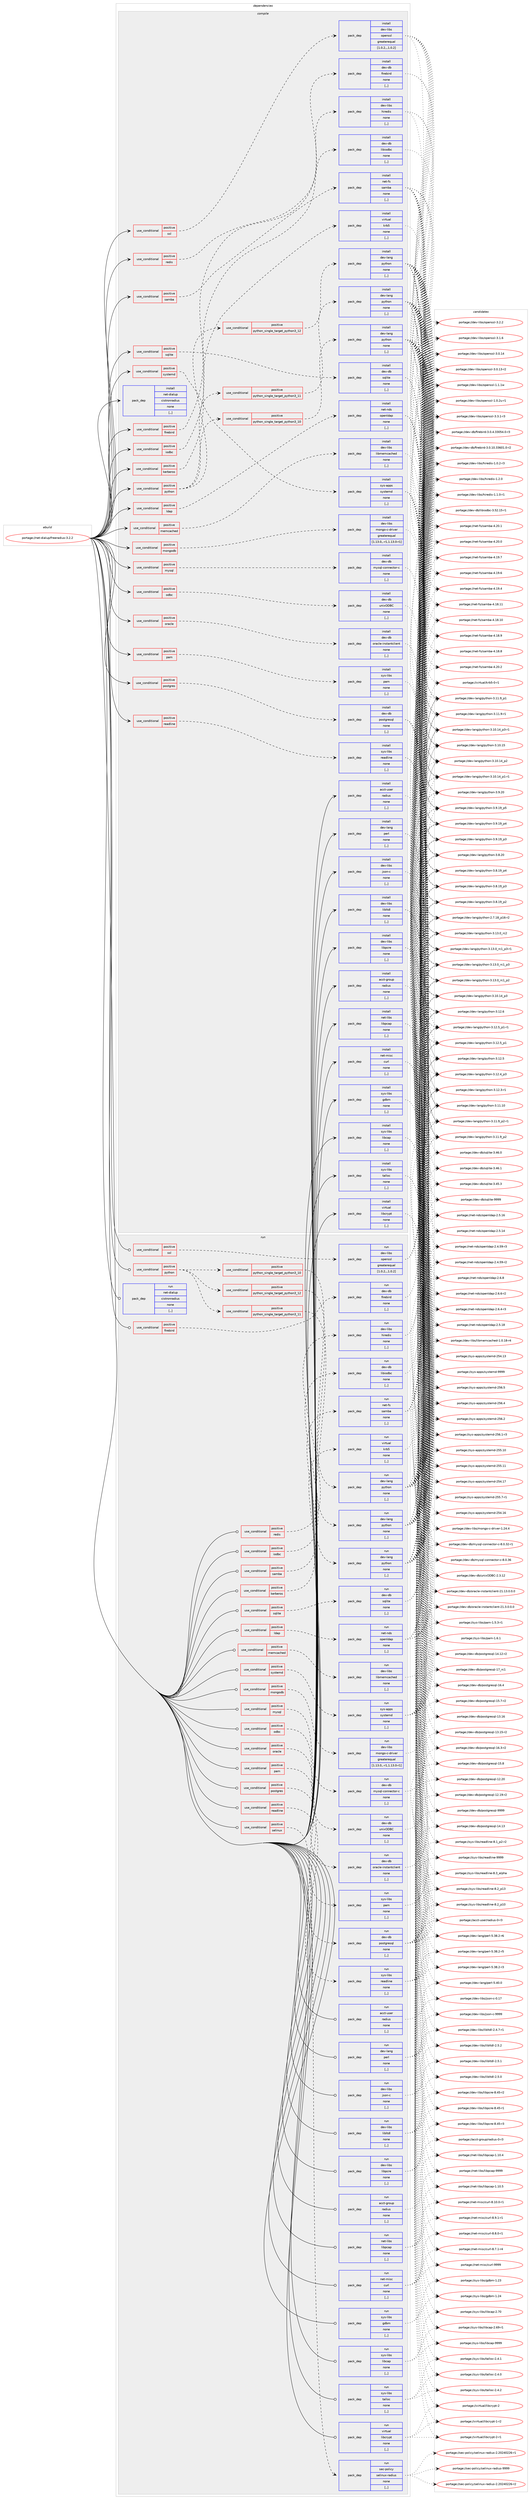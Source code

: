 digraph prolog {

# *************
# Graph options
# *************

newrank=true;
concentrate=true;
compound=true;
graph [rankdir=LR,fontname=Helvetica,fontsize=10,ranksep=1.5];#, ranksep=2.5, nodesep=0.2];
edge  [arrowhead=vee];
node  [fontname=Helvetica,fontsize=10];

# **********
# The ebuild
# **********

subgraph cluster_leftcol {
color=gray;
label=<<i>ebuild</i>>;
id [label="portage://net-dialup/freeradius-3.2.2", color=red, width=4, href="../net-dialup/freeradius-3.2.2.svg"];
}

# ****************
# The dependencies
# ****************

subgraph cluster_midcol {
color=gray;
label=<<i>dependencies</i>>;
subgraph cluster_compile {
fillcolor="#eeeeee";
style=filled;
label=<<i>compile</i>>;
subgraph cond223572 {
dependency856532 [label=<<TABLE BORDER="0" CELLBORDER="1" CELLSPACING="0" CELLPADDING="4"><TR><TD ROWSPAN="3" CELLPADDING="10">use_conditional</TD></TR><TR><TD>positive</TD></TR><TR><TD>firebird</TD></TR></TABLE>>, shape=none, color=red];
subgraph pack626604 {
dependency856533 [label=<<TABLE BORDER="0" CELLBORDER="1" CELLSPACING="0" CELLPADDING="4" WIDTH="220"><TR><TD ROWSPAN="6" CELLPADDING="30">pack_dep</TD></TR><TR><TD WIDTH="110">install</TD></TR><TR><TD>dev-db</TD></TR><TR><TD>firebird</TD></TR><TR><TD>none</TD></TR><TR><TD>[,,]</TD></TR></TABLE>>, shape=none, color=blue];
}
dependency856532:e -> dependency856533:w [weight=20,style="dashed",arrowhead="vee"];
}
id:e -> dependency856532:w [weight=20,style="solid",arrowhead="vee"];
subgraph cond223573 {
dependency856534 [label=<<TABLE BORDER="0" CELLBORDER="1" CELLSPACING="0" CELLPADDING="4"><TR><TD ROWSPAN="3" CELLPADDING="10">use_conditional</TD></TR><TR><TD>positive</TD></TR><TR><TD>iodbc</TD></TR></TABLE>>, shape=none, color=red];
subgraph pack626605 {
dependency856535 [label=<<TABLE BORDER="0" CELLBORDER="1" CELLSPACING="0" CELLPADDING="4" WIDTH="220"><TR><TD ROWSPAN="6" CELLPADDING="30">pack_dep</TD></TR><TR><TD WIDTH="110">install</TD></TR><TR><TD>dev-db</TD></TR><TR><TD>libiodbc</TD></TR><TR><TD>none</TD></TR><TR><TD>[,,]</TD></TR></TABLE>>, shape=none, color=blue];
}
dependency856534:e -> dependency856535:w [weight=20,style="dashed",arrowhead="vee"];
}
id:e -> dependency856534:w [weight=20,style="solid",arrowhead="vee"];
subgraph cond223574 {
dependency856536 [label=<<TABLE BORDER="0" CELLBORDER="1" CELLSPACING="0" CELLPADDING="4"><TR><TD ROWSPAN="3" CELLPADDING="10">use_conditional</TD></TR><TR><TD>positive</TD></TR><TR><TD>kerberos</TD></TR></TABLE>>, shape=none, color=red];
subgraph pack626606 {
dependency856537 [label=<<TABLE BORDER="0" CELLBORDER="1" CELLSPACING="0" CELLPADDING="4" WIDTH="220"><TR><TD ROWSPAN="6" CELLPADDING="30">pack_dep</TD></TR><TR><TD WIDTH="110">install</TD></TR><TR><TD>virtual</TD></TR><TR><TD>krb5</TD></TR><TR><TD>none</TD></TR><TR><TD>[,,]</TD></TR></TABLE>>, shape=none, color=blue];
}
dependency856536:e -> dependency856537:w [weight=20,style="dashed",arrowhead="vee"];
}
id:e -> dependency856536:w [weight=20,style="solid",arrowhead="vee"];
subgraph cond223575 {
dependency856538 [label=<<TABLE BORDER="0" CELLBORDER="1" CELLSPACING="0" CELLPADDING="4"><TR><TD ROWSPAN="3" CELLPADDING="10">use_conditional</TD></TR><TR><TD>positive</TD></TR><TR><TD>ldap</TD></TR></TABLE>>, shape=none, color=red];
subgraph pack626607 {
dependency856539 [label=<<TABLE BORDER="0" CELLBORDER="1" CELLSPACING="0" CELLPADDING="4" WIDTH="220"><TR><TD ROWSPAN="6" CELLPADDING="30">pack_dep</TD></TR><TR><TD WIDTH="110">install</TD></TR><TR><TD>net-nds</TD></TR><TR><TD>openldap</TD></TR><TR><TD>none</TD></TR><TR><TD>[,,]</TD></TR></TABLE>>, shape=none, color=blue];
}
dependency856538:e -> dependency856539:w [weight=20,style="dashed",arrowhead="vee"];
}
id:e -> dependency856538:w [weight=20,style="solid",arrowhead="vee"];
subgraph cond223576 {
dependency856540 [label=<<TABLE BORDER="0" CELLBORDER="1" CELLSPACING="0" CELLPADDING="4"><TR><TD ROWSPAN="3" CELLPADDING="10">use_conditional</TD></TR><TR><TD>positive</TD></TR><TR><TD>memcached</TD></TR></TABLE>>, shape=none, color=red];
subgraph pack626608 {
dependency856541 [label=<<TABLE BORDER="0" CELLBORDER="1" CELLSPACING="0" CELLPADDING="4" WIDTH="220"><TR><TD ROWSPAN="6" CELLPADDING="30">pack_dep</TD></TR><TR><TD WIDTH="110">install</TD></TR><TR><TD>dev-libs</TD></TR><TR><TD>libmemcached</TD></TR><TR><TD>none</TD></TR><TR><TD>[,,]</TD></TR></TABLE>>, shape=none, color=blue];
}
dependency856540:e -> dependency856541:w [weight=20,style="dashed",arrowhead="vee"];
}
id:e -> dependency856540:w [weight=20,style="solid",arrowhead="vee"];
subgraph cond223577 {
dependency856542 [label=<<TABLE BORDER="0" CELLBORDER="1" CELLSPACING="0" CELLPADDING="4"><TR><TD ROWSPAN="3" CELLPADDING="10">use_conditional</TD></TR><TR><TD>positive</TD></TR><TR><TD>mongodb</TD></TR></TABLE>>, shape=none, color=red];
subgraph pack626609 {
dependency856543 [label=<<TABLE BORDER="0" CELLBORDER="1" CELLSPACING="0" CELLPADDING="4" WIDTH="220"><TR><TD ROWSPAN="6" CELLPADDING="30">pack_dep</TD></TR><TR><TD WIDTH="110">install</TD></TR><TR><TD>dev-libs</TD></TR><TR><TD>mongo-c-driver</TD></TR><TR><TD>greaterequal</TD></TR><TR><TD>[1.13.0,,-r1,1.13.0-r1]</TD></TR></TABLE>>, shape=none, color=blue];
}
dependency856542:e -> dependency856543:w [weight=20,style="dashed",arrowhead="vee"];
}
id:e -> dependency856542:w [weight=20,style="solid",arrowhead="vee"];
subgraph cond223578 {
dependency856544 [label=<<TABLE BORDER="0" CELLBORDER="1" CELLSPACING="0" CELLPADDING="4"><TR><TD ROWSPAN="3" CELLPADDING="10">use_conditional</TD></TR><TR><TD>positive</TD></TR><TR><TD>mysql</TD></TR></TABLE>>, shape=none, color=red];
subgraph pack626610 {
dependency856545 [label=<<TABLE BORDER="0" CELLBORDER="1" CELLSPACING="0" CELLPADDING="4" WIDTH="220"><TR><TD ROWSPAN="6" CELLPADDING="30">pack_dep</TD></TR><TR><TD WIDTH="110">install</TD></TR><TR><TD>dev-db</TD></TR><TR><TD>mysql-connector-c</TD></TR><TR><TD>none</TD></TR><TR><TD>[,,]</TD></TR></TABLE>>, shape=none, color=blue];
}
dependency856544:e -> dependency856545:w [weight=20,style="dashed",arrowhead="vee"];
}
id:e -> dependency856544:w [weight=20,style="solid",arrowhead="vee"];
subgraph cond223579 {
dependency856546 [label=<<TABLE BORDER="0" CELLBORDER="1" CELLSPACING="0" CELLPADDING="4"><TR><TD ROWSPAN="3" CELLPADDING="10">use_conditional</TD></TR><TR><TD>positive</TD></TR><TR><TD>odbc</TD></TR></TABLE>>, shape=none, color=red];
subgraph pack626611 {
dependency856547 [label=<<TABLE BORDER="0" CELLBORDER="1" CELLSPACING="0" CELLPADDING="4" WIDTH="220"><TR><TD ROWSPAN="6" CELLPADDING="30">pack_dep</TD></TR><TR><TD WIDTH="110">install</TD></TR><TR><TD>dev-db</TD></TR><TR><TD>unixODBC</TD></TR><TR><TD>none</TD></TR><TR><TD>[,,]</TD></TR></TABLE>>, shape=none, color=blue];
}
dependency856546:e -> dependency856547:w [weight=20,style="dashed",arrowhead="vee"];
}
id:e -> dependency856546:w [weight=20,style="solid",arrowhead="vee"];
subgraph cond223580 {
dependency856548 [label=<<TABLE BORDER="0" CELLBORDER="1" CELLSPACING="0" CELLPADDING="4"><TR><TD ROWSPAN="3" CELLPADDING="10">use_conditional</TD></TR><TR><TD>positive</TD></TR><TR><TD>oracle</TD></TR></TABLE>>, shape=none, color=red];
subgraph pack626612 {
dependency856549 [label=<<TABLE BORDER="0" CELLBORDER="1" CELLSPACING="0" CELLPADDING="4" WIDTH="220"><TR><TD ROWSPAN="6" CELLPADDING="30">pack_dep</TD></TR><TR><TD WIDTH="110">install</TD></TR><TR><TD>dev-db</TD></TR><TR><TD>oracle-instantclient</TD></TR><TR><TD>none</TD></TR><TR><TD>[,,]</TD></TR></TABLE>>, shape=none, color=blue];
}
dependency856548:e -> dependency856549:w [weight=20,style="dashed",arrowhead="vee"];
}
id:e -> dependency856548:w [weight=20,style="solid",arrowhead="vee"];
subgraph cond223581 {
dependency856550 [label=<<TABLE BORDER="0" CELLBORDER="1" CELLSPACING="0" CELLPADDING="4"><TR><TD ROWSPAN="3" CELLPADDING="10">use_conditional</TD></TR><TR><TD>positive</TD></TR><TR><TD>pam</TD></TR></TABLE>>, shape=none, color=red];
subgraph pack626613 {
dependency856551 [label=<<TABLE BORDER="0" CELLBORDER="1" CELLSPACING="0" CELLPADDING="4" WIDTH="220"><TR><TD ROWSPAN="6" CELLPADDING="30">pack_dep</TD></TR><TR><TD WIDTH="110">install</TD></TR><TR><TD>sys-libs</TD></TR><TR><TD>pam</TD></TR><TR><TD>none</TD></TR><TR><TD>[,,]</TD></TR></TABLE>>, shape=none, color=blue];
}
dependency856550:e -> dependency856551:w [weight=20,style="dashed",arrowhead="vee"];
}
id:e -> dependency856550:w [weight=20,style="solid",arrowhead="vee"];
subgraph cond223582 {
dependency856552 [label=<<TABLE BORDER="0" CELLBORDER="1" CELLSPACING="0" CELLPADDING="4"><TR><TD ROWSPAN="3" CELLPADDING="10">use_conditional</TD></TR><TR><TD>positive</TD></TR><TR><TD>postgres</TD></TR></TABLE>>, shape=none, color=red];
subgraph pack626614 {
dependency856553 [label=<<TABLE BORDER="0" CELLBORDER="1" CELLSPACING="0" CELLPADDING="4" WIDTH="220"><TR><TD ROWSPAN="6" CELLPADDING="30">pack_dep</TD></TR><TR><TD WIDTH="110">install</TD></TR><TR><TD>dev-db</TD></TR><TR><TD>postgresql</TD></TR><TR><TD>none</TD></TR><TR><TD>[,,]</TD></TR></TABLE>>, shape=none, color=blue];
}
dependency856552:e -> dependency856553:w [weight=20,style="dashed",arrowhead="vee"];
}
id:e -> dependency856552:w [weight=20,style="solid",arrowhead="vee"];
subgraph cond223583 {
dependency856554 [label=<<TABLE BORDER="0" CELLBORDER="1" CELLSPACING="0" CELLPADDING="4"><TR><TD ROWSPAN="3" CELLPADDING="10">use_conditional</TD></TR><TR><TD>positive</TD></TR><TR><TD>python</TD></TR></TABLE>>, shape=none, color=red];
subgraph cond223584 {
dependency856555 [label=<<TABLE BORDER="0" CELLBORDER="1" CELLSPACING="0" CELLPADDING="4"><TR><TD ROWSPAN="3" CELLPADDING="10">use_conditional</TD></TR><TR><TD>positive</TD></TR><TR><TD>python_single_target_python3_10</TD></TR></TABLE>>, shape=none, color=red];
subgraph pack626615 {
dependency856556 [label=<<TABLE BORDER="0" CELLBORDER="1" CELLSPACING="0" CELLPADDING="4" WIDTH="220"><TR><TD ROWSPAN="6" CELLPADDING="30">pack_dep</TD></TR><TR><TD WIDTH="110">install</TD></TR><TR><TD>dev-lang</TD></TR><TR><TD>python</TD></TR><TR><TD>none</TD></TR><TR><TD>[,,]</TD></TR></TABLE>>, shape=none, color=blue];
}
dependency856555:e -> dependency856556:w [weight=20,style="dashed",arrowhead="vee"];
}
dependency856554:e -> dependency856555:w [weight=20,style="dashed",arrowhead="vee"];
subgraph cond223585 {
dependency856557 [label=<<TABLE BORDER="0" CELLBORDER="1" CELLSPACING="0" CELLPADDING="4"><TR><TD ROWSPAN="3" CELLPADDING="10">use_conditional</TD></TR><TR><TD>positive</TD></TR><TR><TD>python_single_target_python3_11</TD></TR></TABLE>>, shape=none, color=red];
subgraph pack626616 {
dependency856558 [label=<<TABLE BORDER="0" CELLBORDER="1" CELLSPACING="0" CELLPADDING="4" WIDTH="220"><TR><TD ROWSPAN="6" CELLPADDING="30">pack_dep</TD></TR><TR><TD WIDTH="110">install</TD></TR><TR><TD>dev-lang</TD></TR><TR><TD>python</TD></TR><TR><TD>none</TD></TR><TR><TD>[,,]</TD></TR></TABLE>>, shape=none, color=blue];
}
dependency856557:e -> dependency856558:w [weight=20,style="dashed",arrowhead="vee"];
}
dependency856554:e -> dependency856557:w [weight=20,style="dashed",arrowhead="vee"];
subgraph cond223586 {
dependency856559 [label=<<TABLE BORDER="0" CELLBORDER="1" CELLSPACING="0" CELLPADDING="4"><TR><TD ROWSPAN="3" CELLPADDING="10">use_conditional</TD></TR><TR><TD>positive</TD></TR><TR><TD>python_single_target_python3_12</TD></TR></TABLE>>, shape=none, color=red];
subgraph pack626617 {
dependency856560 [label=<<TABLE BORDER="0" CELLBORDER="1" CELLSPACING="0" CELLPADDING="4" WIDTH="220"><TR><TD ROWSPAN="6" CELLPADDING="30">pack_dep</TD></TR><TR><TD WIDTH="110">install</TD></TR><TR><TD>dev-lang</TD></TR><TR><TD>python</TD></TR><TR><TD>none</TD></TR><TR><TD>[,,]</TD></TR></TABLE>>, shape=none, color=blue];
}
dependency856559:e -> dependency856560:w [weight=20,style="dashed",arrowhead="vee"];
}
dependency856554:e -> dependency856559:w [weight=20,style="dashed",arrowhead="vee"];
}
id:e -> dependency856554:w [weight=20,style="solid",arrowhead="vee"];
subgraph cond223587 {
dependency856561 [label=<<TABLE BORDER="0" CELLBORDER="1" CELLSPACING="0" CELLPADDING="4"><TR><TD ROWSPAN="3" CELLPADDING="10">use_conditional</TD></TR><TR><TD>positive</TD></TR><TR><TD>readline</TD></TR></TABLE>>, shape=none, color=red];
subgraph pack626618 {
dependency856562 [label=<<TABLE BORDER="0" CELLBORDER="1" CELLSPACING="0" CELLPADDING="4" WIDTH="220"><TR><TD ROWSPAN="6" CELLPADDING="30">pack_dep</TD></TR><TR><TD WIDTH="110">install</TD></TR><TR><TD>sys-libs</TD></TR><TR><TD>readline</TD></TR><TR><TD>none</TD></TR><TR><TD>[,,]</TD></TR></TABLE>>, shape=none, color=blue];
}
dependency856561:e -> dependency856562:w [weight=20,style="dashed",arrowhead="vee"];
}
id:e -> dependency856561:w [weight=20,style="solid",arrowhead="vee"];
subgraph cond223588 {
dependency856563 [label=<<TABLE BORDER="0" CELLBORDER="1" CELLSPACING="0" CELLPADDING="4"><TR><TD ROWSPAN="3" CELLPADDING="10">use_conditional</TD></TR><TR><TD>positive</TD></TR><TR><TD>redis</TD></TR></TABLE>>, shape=none, color=red];
subgraph pack626619 {
dependency856564 [label=<<TABLE BORDER="0" CELLBORDER="1" CELLSPACING="0" CELLPADDING="4" WIDTH="220"><TR><TD ROWSPAN="6" CELLPADDING="30">pack_dep</TD></TR><TR><TD WIDTH="110">install</TD></TR><TR><TD>dev-libs</TD></TR><TR><TD>hiredis</TD></TR><TR><TD>none</TD></TR><TR><TD>[,,]</TD></TR></TABLE>>, shape=none, color=blue];
}
dependency856563:e -> dependency856564:w [weight=20,style="dashed",arrowhead="vee"];
}
id:e -> dependency856563:w [weight=20,style="solid",arrowhead="vee"];
subgraph cond223589 {
dependency856565 [label=<<TABLE BORDER="0" CELLBORDER="1" CELLSPACING="0" CELLPADDING="4"><TR><TD ROWSPAN="3" CELLPADDING="10">use_conditional</TD></TR><TR><TD>positive</TD></TR><TR><TD>samba</TD></TR></TABLE>>, shape=none, color=red];
subgraph pack626620 {
dependency856566 [label=<<TABLE BORDER="0" CELLBORDER="1" CELLSPACING="0" CELLPADDING="4" WIDTH="220"><TR><TD ROWSPAN="6" CELLPADDING="30">pack_dep</TD></TR><TR><TD WIDTH="110">install</TD></TR><TR><TD>net-fs</TD></TR><TR><TD>samba</TD></TR><TR><TD>none</TD></TR><TR><TD>[,,]</TD></TR></TABLE>>, shape=none, color=blue];
}
dependency856565:e -> dependency856566:w [weight=20,style="dashed",arrowhead="vee"];
}
id:e -> dependency856565:w [weight=20,style="solid",arrowhead="vee"];
subgraph cond223590 {
dependency856567 [label=<<TABLE BORDER="0" CELLBORDER="1" CELLSPACING="0" CELLPADDING="4"><TR><TD ROWSPAN="3" CELLPADDING="10">use_conditional</TD></TR><TR><TD>positive</TD></TR><TR><TD>sqlite</TD></TR></TABLE>>, shape=none, color=red];
subgraph pack626621 {
dependency856568 [label=<<TABLE BORDER="0" CELLBORDER="1" CELLSPACING="0" CELLPADDING="4" WIDTH="220"><TR><TD ROWSPAN="6" CELLPADDING="30">pack_dep</TD></TR><TR><TD WIDTH="110">install</TD></TR><TR><TD>dev-db</TD></TR><TR><TD>sqlite</TD></TR><TR><TD>none</TD></TR><TR><TD>[,,]</TD></TR></TABLE>>, shape=none, color=blue];
}
dependency856567:e -> dependency856568:w [weight=20,style="dashed",arrowhead="vee"];
}
id:e -> dependency856567:w [weight=20,style="solid",arrowhead="vee"];
subgraph cond223591 {
dependency856569 [label=<<TABLE BORDER="0" CELLBORDER="1" CELLSPACING="0" CELLPADDING="4"><TR><TD ROWSPAN="3" CELLPADDING="10">use_conditional</TD></TR><TR><TD>positive</TD></TR><TR><TD>ssl</TD></TR></TABLE>>, shape=none, color=red];
subgraph pack626622 {
dependency856570 [label=<<TABLE BORDER="0" CELLBORDER="1" CELLSPACING="0" CELLPADDING="4" WIDTH="220"><TR><TD ROWSPAN="6" CELLPADDING="30">pack_dep</TD></TR><TR><TD WIDTH="110">install</TD></TR><TR><TD>dev-libs</TD></TR><TR><TD>openssl</TD></TR><TR><TD>greaterequal</TD></TR><TR><TD>[1.0.2,,,1.0.2]</TD></TR></TABLE>>, shape=none, color=blue];
}
dependency856569:e -> dependency856570:w [weight=20,style="dashed",arrowhead="vee"];
}
id:e -> dependency856569:w [weight=20,style="solid",arrowhead="vee"];
subgraph cond223592 {
dependency856571 [label=<<TABLE BORDER="0" CELLBORDER="1" CELLSPACING="0" CELLPADDING="4"><TR><TD ROWSPAN="3" CELLPADDING="10">use_conditional</TD></TR><TR><TD>positive</TD></TR><TR><TD>systemd</TD></TR></TABLE>>, shape=none, color=red];
subgraph pack626623 {
dependency856572 [label=<<TABLE BORDER="0" CELLBORDER="1" CELLSPACING="0" CELLPADDING="4" WIDTH="220"><TR><TD ROWSPAN="6" CELLPADDING="30">pack_dep</TD></TR><TR><TD WIDTH="110">install</TD></TR><TR><TD>sys-apps</TD></TR><TR><TD>systemd</TD></TR><TR><TD>none</TD></TR><TR><TD>[,,]</TD></TR></TABLE>>, shape=none, color=blue];
}
dependency856571:e -> dependency856572:w [weight=20,style="dashed",arrowhead="vee"];
}
id:e -> dependency856571:w [weight=20,style="solid",arrowhead="vee"];
subgraph pack626624 {
dependency856573 [label=<<TABLE BORDER="0" CELLBORDER="1" CELLSPACING="0" CELLPADDING="4" WIDTH="220"><TR><TD ROWSPAN="6" CELLPADDING="30">pack_dep</TD></TR><TR><TD WIDTH="110">install</TD></TR><TR><TD>acct-group</TD></TR><TR><TD>radius</TD></TR><TR><TD>none</TD></TR><TR><TD>[,,]</TD></TR></TABLE>>, shape=none, color=blue];
}
id:e -> dependency856573:w [weight=20,style="solid",arrowhead="vee"];
subgraph pack626625 {
dependency856574 [label=<<TABLE BORDER="0" CELLBORDER="1" CELLSPACING="0" CELLPADDING="4" WIDTH="220"><TR><TD ROWSPAN="6" CELLPADDING="30">pack_dep</TD></TR><TR><TD WIDTH="110">install</TD></TR><TR><TD>acct-user</TD></TR><TR><TD>radius</TD></TR><TR><TD>none</TD></TR><TR><TD>[,,]</TD></TR></TABLE>>, shape=none, color=blue];
}
id:e -> dependency856574:w [weight=20,style="solid",arrowhead="vee"];
subgraph pack626626 {
dependency856575 [label=<<TABLE BORDER="0" CELLBORDER="1" CELLSPACING="0" CELLPADDING="4" WIDTH="220"><TR><TD ROWSPAN="6" CELLPADDING="30">pack_dep</TD></TR><TR><TD WIDTH="110">install</TD></TR><TR><TD>dev-lang</TD></TR><TR><TD>perl</TD></TR><TR><TD>none</TD></TR><TR><TD>[,,]</TD></TR></TABLE>>, shape=none, color=blue];
}
id:e -> dependency856575:w [weight=20,style="solid",arrowhead="vee"];
subgraph pack626627 {
dependency856576 [label=<<TABLE BORDER="0" CELLBORDER="1" CELLSPACING="0" CELLPADDING="4" WIDTH="220"><TR><TD ROWSPAN="6" CELLPADDING="30">pack_dep</TD></TR><TR><TD WIDTH="110">install</TD></TR><TR><TD>dev-libs</TD></TR><TR><TD>json-c</TD></TR><TR><TD>none</TD></TR><TR><TD>[,,]</TD></TR></TABLE>>, shape=none, color=blue];
}
id:e -> dependency856576:w [weight=20,style="solid",arrowhead="vee"];
subgraph pack626628 {
dependency856577 [label=<<TABLE BORDER="0" CELLBORDER="1" CELLSPACING="0" CELLPADDING="4" WIDTH="220"><TR><TD ROWSPAN="6" CELLPADDING="30">pack_dep</TD></TR><TR><TD WIDTH="110">install</TD></TR><TR><TD>dev-libs</TD></TR><TR><TD>libltdl</TD></TR><TR><TD>none</TD></TR><TR><TD>[,,]</TD></TR></TABLE>>, shape=none, color=blue];
}
id:e -> dependency856577:w [weight=20,style="solid",arrowhead="vee"];
subgraph pack626629 {
dependency856578 [label=<<TABLE BORDER="0" CELLBORDER="1" CELLSPACING="0" CELLPADDING="4" WIDTH="220"><TR><TD ROWSPAN="6" CELLPADDING="30">pack_dep</TD></TR><TR><TD WIDTH="110">install</TD></TR><TR><TD>dev-libs</TD></TR><TR><TD>libpcre</TD></TR><TR><TD>none</TD></TR><TR><TD>[,,]</TD></TR></TABLE>>, shape=none, color=blue];
}
id:e -> dependency856578:w [weight=20,style="solid",arrowhead="vee"];
subgraph pack626630 {
dependency856579 [label=<<TABLE BORDER="0" CELLBORDER="1" CELLSPACING="0" CELLPADDING="4" WIDTH="220"><TR><TD ROWSPAN="6" CELLPADDING="30">pack_dep</TD></TR><TR><TD WIDTH="110">install</TD></TR><TR><TD>net-libs</TD></TR><TR><TD>libpcap</TD></TR><TR><TD>none</TD></TR><TR><TD>[,,]</TD></TR></TABLE>>, shape=none, color=blue];
}
id:e -> dependency856579:w [weight=20,style="solid",arrowhead="vee"];
subgraph pack626631 {
dependency856580 [label=<<TABLE BORDER="0" CELLBORDER="1" CELLSPACING="0" CELLPADDING="4" WIDTH="220"><TR><TD ROWSPAN="6" CELLPADDING="30">pack_dep</TD></TR><TR><TD WIDTH="110">install</TD></TR><TR><TD>net-misc</TD></TR><TR><TD>curl</TD></TR><TR><TD>none</TD></TR><TR><TD>[,,]</TD></TR></TABLE>>, shape=none, color=blue];
}
id:e -> dependency856580:w [weight=20,style="solid",arrowhead="vee"];
subgraph pack626632 {
dependency856581 [label=<<TABLE BORDER="0" CELLBORDER="1" CELLSPACING="0" CELLPADDING="4" WIDTH="220"><TR><TD ROWSPAN="6" CELLPADDING="30">pack_dep</TD></TR><TR><TD WIDTH="110">install</TD></TR><TR><TD>sys-libs</TD></TR><TR><TD>gdbm</TD></TR><TR><TD>none</TD></TR><TR><TD>[,,]</TD></TR></TABLE>>, shape=none, color=blue];
}
id:e -> dependency856581:w [weight=20,style="solid",arrowhead="vee"];
subgraph pack626633 {
dependency856582 [label=<<TABLE BORDER="0" CELLBORDER="1" CELLSPACING="0" CELLPADDING="4" WIDTH="220"><TR><TD ROWSPAN="6" CELLPADDING="30">pack_dep</TD></TR><TR><TD WIDTH="110">install</TD></TR><TR><TD>sys-libs</TD></TR><TR><TD>libcap</TD></TR><TR><TD>none</TD></TR><TR><TD>[,,]</TD></TR></TABLE>>, shape=none, color=blue];
}
id:e -> dependency856582:w [weight=20,style="solid",arrowhead="vee"];
subgraph pack626634 {
dependency856583 [label=<<TABLE BORDER="0" CELLBORDER="1" CELLSPACING="0" CELLPADDING="4" WIDTH="220"><TR><TD ROWSPAN="6" CELLPADDING="30">pack_dep</TD></TR><TR><TD WIDTH="110">install</TD></TR><TR><TD>sys-libs</TD></TR><TR><TD>talloc</TD></TR><TR><TD>none</TD></TR><TR><TD>[,,]</TD></TR></TABLE>>, shape=none, color=blue];
}
id:e -> dependency856583:w [weight=20,style="solid",arrowhead="vee"];
subgraph pack626635 {
dependency856584 [label=<<TABLE BORDER="0" CELLBORDER="1" CELLSPACING="0" CELLPADDING="4" WIDTH="220"><TR><TD ROWSPAN="6" CELLPADDING="30">pack_dep</TD></TR><TR><TD WIDTH="110">install</TD></TR><TR><TD>virtual</TD></TR><TR><TD>libcrypt</TD></TR><TR><TD>none</TD></TR><TR><TD>[,,]</TD></TR></TABLE>>, shape=none, color=blue];
}
id:e -> dependency856584:w [weight=20,style="solid",arrowhead="vee"];
subgraph pack626636 {
dependency856585 [label=<<TABLE BORDER="0" CELLBORDER="1" CELLSPACING="0" CELLPADDING="4" WIDTH="220"><TR><TD ROWSPAN="6" CELLPADDING="30">pack_dep</TD></TR><TR><TD WIDTH="110">install</TD></TR><TR><TD>net-dialup</TD></TR><TR><TD>cistronradius</TD></TR><TR><TD>none</TD></TR><TR><TD>[,,]</TD></TR></TABLE>>, shape=none, color=blue];
}
id:e -> dependency856585:w [weight=20,style="solid",arrowhead="vee"];
}
subgraph cluster_compileandrun {
fillcolor="#eeeeee";
style=filled;
label=<<i>compile and run</i>>;
}
subgraph cluster_run {
fillcolor="#eeeeee";
style=filled;
label=<<i>run</i>>;
subgraph cond223593 {
dependency856586 [label=<<TABLE BORDER="0" CELLBORDER="1" CELLSPACING="0" CELLPADDING="4"><TR><TD ROWSPAN="3" CELLPADDING="10">use_conditional</TD></TR><TR><TD>positive</TD></TR><TR><TD>firebird</TD></TR></TABLE>>, shape=none, color=red];
subgraph pack626637 {
dependency856587 [label=<<TABLE BORDER="0" CELLBORDER="1" CELLSPACING="0" CELLPADDING="4" WIDTH="220"><TR><TD ROWSPAN="6" CELLPADDING="30">pack_dep</TD></TR><TR><TD WIDTH="110">run</TD></TR><TR><TD>dev-db</TD></TR><TR><TD>firebird</TD></TR><TR><TD>none</TD></TR><TR><TD>[,,]</TD></TR></TABLE>>, shape=none, color=blue];
}
dependency856586:e -> dependency856587:w [weight=20,style="dashed",arrowhead="vee"];
}
id:e -> dependency856586:w [weight=20,style="solid",arrowhead="odot"];
subgraph cond223594 {
dependency856588 [label=<<TABLE BORDER="0" CELLBORDER="1" CELLSPACING="0" CELLPADDING="4"><TR><TD ROWSPAN="3" CELLPADDING="10">use_conditional</TD></TR><TR><TD>positive</TD></TR><TR><TD>iodbc</TD></TR></TABLE>>, shape=none, color=red];
subgraph pack626638 {
dependency856589 [label=<<TABLE BORDER="0" CELLBORDER="1" CELLSPACING="0" CELLPADDING="4" WIDTH="220"><TR><TD ROWSPAN="6" CELLPADDING="30">pack_dep</TD></TR><TR><TD WIDTH="110">run</TD></TR><TR><TD>dev-db</TD></TR><TR><TD>libiodbc</TD></TR><TR><TD>none</TD></TR><TR><TD>[,,]</TD></TR></TABLE>>, shape=none, color=blue];
}
dependency856588:e -> dependency856589:w [weight=20,style="dashed",arrowhead="vee"];
}
id:e -> dependency856588:w [weight=20,style="solid",arrowhead="odot"];
subgraph cond223595 {
dependency856590 [label=<<TABLE BORDER="0" CELLBORDER="1" CELLSPACING="0" CELLPADDING="4"><TR><TD ROWSPAN="3" CELLPADDING="10">use_conditional</TD></TR><TR><TD>positive</TD></TR><TR><TD>kerberos</TD></TR></TABLE>>, shape=none, color=red];
subgraph pack626639 {
dependency856591 [label=<<TABLE BORDER="0" CELLBORDER="1" CELLSPACING="0" CELLPADDING="4" WIDTH="220"><TR><TD ROWSPAN="6" CELLPADDING="30">pack_dep</TD></TR><TR><TD WIDTH="110">run</TD></TR><TR><TD>virtual</TD></TR><TR><TD>krb5</TD></TR><TR><TD>none</TD></TR><TR><TD>[,,]</TD></TR></TABLE>>, shape=none, color=blue];
}
dependency856590:e -> dependency856591:w [weight=20,style="dashed",arrowhead="vee"];
}
id:e -> dependency856590:w [weight=20,style="solid",arrowhead="odot"];
subgraph cond223596 {
dependency856592 [label=<<TABLE BORDER="0" CELLBORDER="1" CELLSPACING="0" CELLPADDING="4"><TR><TD ROWSPAN="3" CELLPADDING="10">use_conditional</TD></TR><TR><TD>positive</TD></TR><TR><TD>ldap</TD></TR></TABLE>>, shape=none, color=red];
subgraph pack626640 {
dependency856593 [label=<<TABLE BORDER="0" CELLBORDER="1" CELLSPACING="0" CELLPADDING="4" WIDTH="220"><TR><TD ROWSPAN="6" CELLPADDING="30">pack_dep</TD></TR><TR><TD WIDTH="110">run</TD></TR><TR><TD>net-nds</TD></TR><TR><TD>openldap</TD></TR><TR><TD>none</TD></TR><TR><TD>[,,]</TD></TR></TABLE>>, shape=none, color=blue];
}
dependency856592:e -> dependency856593:w [weight=20,style="dashed",arrowhead="vee"];
}
id:e -> dependency856592:w [weight=20,style="solid",arrowhead="odot"];
subgraph cond223597 {
dependency856594 [label=<<TABLE BORDER="0" CELLBORDER="1" CELLSPACING="0" CELLPADDING="4"><TR><TD ROWSPAN="3" CELLPADDING="10">use_conditional</TD></TR><TR><TD>positive</TD></TR><TR><TD>memcached</TD></TR></TABLE>>, shape=none, color=red];
subgraph pack626641 {
dependency856595 [label=<<TABLE BORDER="0" CELLBORDER="1" CELLSPACING="0" CELLPADDING="4" WIDTH="220"><TR><TD ROWSPAN="6" CELLPADDING="30">pack_dep</TD></TR><TR><TD WIDTH="110">run</TD></TR><TR><TD>dev-libs</TD></TR><TR><TD>libmemcached</TD></TR><TR><TD>none</TD></TR><TR><TD>[,,]</TD></TR></TABLE>>, shape=none, color=blue];
}
dependency856594:e -> dependency856595:w [weight=20,style="dashed",arrowhead="vee"];
}
id:e -> dependency856594:w [weight=20,style="solid",arrowhead="odot"];
subgraph cond223598 {
dependency856596 [label=<<TABLE BORDER="0" CELLBORDER="1" CELLSPACING="0" CELLPADDING="4"><TR><TD ROWSPAN="3" CELLPADDING="10">use_conditional</TD></TR><TR><TD>positive</TD></TR><TR><TD>mongodb</TD></TR></TABLE>>, shape=none, color=red];
subgraph pack626642 {
dependency856597 [label=<<TABLE BORDER="0" CELLBORDER="1" CELLSPACING="0" CELLPADDING="4" WIDTH="220"><TR><TD ROWSPAN="6" CELLPADDING="30">pack_dep</TD></TR><TR><TD WIDTH="110">run</TD></TR><TR><TD>dev-libs</TD></TR><TR><TD>mongo-c-driver</TD></TR><TR><TD>greaterequal</TD></TR><TR><TD>[1.13.0,,-r1,1.13.0-r1]</TD></TR></TABLE>>, shape=none, color=blue];
}
dependency856596:e -> dependency856597:w [weight=20,style="dashed",arrowhead="vee"];
}
id:e -> dependency856596:w [weight=20,style="solid",arrowhead="odot"];
subgraph cond223599 {
dependency856598 [label=<<TABLE BORDER="0" CELLBORDER="1" CELLSPACING="0" CELLPADDING="4"><TR><TD ROWSPAN="3" CELLPADDING="10">use_conditional</TD></TR><TR><TD>positive</TD></TR><TR><TD>mysql</TD></TR></TABLE>>, shape=none, color=red];
subgraph pack626643 {
dependency856599 [label=<<TABLE BORDER="0" CELLBORDER="1" CELLSPACING="0" CELLPADDING="4" WIDTH="220"><TR><TD ROWSPAN="6" CELLPADDING="30">pack_dep</TD></TR><TR><TD WIDTH="110">run</TD></TR><TR><TD>dev-db</TD></TR><TR><TD>mysql-connector-c</TD></TR><TR><TD>none</TD></TR><TR><TD>[,,]</TD></TR></TABLE>>, shape=none, color=blue];
}
dependency856598:e -> dependency856599:w [weight=20,style="dashed",arrowhead="vee"];
}
id:e -> dependency856598:w [weight=20,style="solid",arrowhead="odot"];
subgraph cond223600 {
dependency856600 [label=<<TABLE BORDER="0" CELLBORDER="1" CELLSPACING="0" CELLPADDING="4"><TR><TD ROWSPAN="3" CELLPADDING="10">use_conditional</TD></TR><TR><TD>positive</TD></TR><TR><TD>odbc</TD></TR></TABLE>>, shape=none, color=red];
subgraph pack626644 {
dependency856601 [label=<<TABLE BORDER="0" CELLBORDER="1" CELLSPACING="0" CELLPADDING="4" WIDTH="220"><TR><TD ROWSPAN="6" CELLPADDING="30">pack_dep</TD></TR><TR><TD WIDTH="110">run</TD></TR><TR><TD>dev-db</TD></TR><TR><TD>unixODBC</TD></TR><TR><TD>none</TD></TR><TR><TD>[,,]</TD></TR></TABLE>>, shape=none, color=blue];
}
dependency856600:e -> dependency856601:w [weight=20,style="dashed",arrowhead="vee"];
}
id:e -> dependency856600:w [weight=20,style="solid",arrowhead="odot"];
subgraph cond223601 {
dependency856602 [label=<<TABLE BORDER="0" CELLBORDER="1" CELLSPACING="0" CELLPADDING="4"><TR><TD ROWSPAN="3" CELLPADDING="10">use_conditional</TD></TR><TR><TD>positive</TD></TR><TR><TD>oracle</TD></TR></TABLE>>, shape=none, color=red];
subgraph pack626645 {
dependency856603 [label=<<TABLE BORDER="0" CELLBORDER="1" CELLSPACING="0" CELLPADDING="4" WIDTH="220"><TR><TD ROWSPAN="6" CELLPADDING="30">pack_dep</TD></TR><TR><TD WIDTH="110">run</TD></TR><TR><TD>dev-db</TD></TR><TR><TD>oracle-instantclient</TD></TR><TR><TD>none</TD></TR><TR><TD>[,,]</TD></TR></TABLE>>, shape=none, color=blue];
}
dependency856602:e -> dependency856603:w [weight=20,style="dashed",arrowhead="vee"];
}
id:e -> dependency856602:w [weight=20,style="solid",arrowhead="odot"];
subgraph cond223602 {
dependency856604 [label=<<TABLE BORDER="0" CELLBORDER="1" CELLSPACING="0" CELLPADDING="4"><TR><TD ROWSPAN="3" CELLPADDING="10">use_conditional</TD></TR><TR><TD>positive</TD></TR><TR><TD>pam</TD></TR></TABLE>>, shape=none, color=red];
subgraph pack626646 {
dependency856605 [label=<<TABLE BORDER="0" CELLBORDER="1" CELLSPACING="0" CELLPADDING="4" WIDTH="220"><TR><TD ROWSPAN="6" CELLPADDING="30">pack_dep</TD></TR><TR><TD WIDTH="110">run</TD></TR><TR><TD>sys-libs</TD></TR><TR><TD>pam</TD></TR><TR><TD>none</TD></TR><TR><TD>[,,]</TD></TR></TABLE>>, shape=none, color=blue];
}
dependency856604:e -> dependency856605:w [weight=20,style="dashed",arrowhead="vee"];
}
id:e -> dependency856604:w [weight=20,style="solid",arrowhead="odot"];
subgraph cond223603 {
dependency856606 [label=<<TABLE BORDER="0" CELLBORDER="1" CELLSPACING="0" CELLPADDING="4"><TR><TD ROWSPAN="3" CELLPADDING="10">use_conditional</TD></TR><TR><TD>positive</TD></TR><TR><TD>postgres</TD></TR></TABLE>>, shape=none, color=red];
subgraph pack626647 {
dependency856607 [label=<<TABLE BORDER="0" CELLBORDER="1" CELLSPACING="0" CELLPADDING="4" WIDTH="220"><TR><TD ROWSPAN="6" CELLPADDING="30">pack_dep</TD></TR><TR><TD WIDTH="110">run</TD></TR><TR><TD>dev-db</TD></TR><TR><TD>postgresql</TD></TR><TR><TD>none</TD></TR><TR><TD>[,,]</TD></TR></TABLE>>, shape=none, color=blue];
}
dependency856606:e -> dependency856607:w [weight=20,style="dashed",arrowhead="vee"];
}
id:e -> dependency856606:w [weight=20,style="solid",arrowhead="odot"];
subgraph cond223604 {
dependency856608 [label=<<TABLE BORDER="0" CELLBORDER="1" CELLSPACING="0" CELLPADDING="4"><TR><TD ROWSPAN="3" CELLPADDING="10">use_conditional</TD></TR><TR><TD>positive</TD></TR><TR><TD>python</TD></TR></TABLE>>, shape=none, color=red];
subgraph cond223605 {
dependency856609 [label=<<TABLE BORDER="0" CELLBORDER="1" CELLSPACING="0" CELLPADDING="4"><TR><TD ROWSPAN="3" CELLPADDING="10">use_conditional</TD></TR><TR><TD>positive</TD></TR><TR><TD>python_single_target_python3_10</TD></TR></TABLE>>, shape=none, color=red];
subgraph pack626648 {
dependency856610 [label=<<TABLE BORDER="0" CELLBORDER="1" CELLSPACING="0" CELLPADDING="4" WIDTH="220"><TR><TD ROWSPAN="6" CELLPADDING="30">pack_dep</TD></TR><TR><TD WIDTH="110">run</TD></TR><TR><TD>dev-lang</TD></TR><TR><TD>python</TD></TR><TR><TD>none</TD></TR><TR><TD>[,,]</TD></TR></TABLE>>, shape=none, color=blue];
}
dependency856609:e -> dependency856610:w [weight=20,style="dashed",arrowhead="vee"];
}
dependency856608:e -> dependency856609:w [weight=20,style="dashed",arrowhead="vee"];
subgraph cond223606 {
dependency856611 [label=<<TABLE BORDER="0" CELLBORDER="1" CELLSPACING="0" CELLPADDING="4"><TR><TD ROWSPAN="3" CELLPADDING="10">use_conditional</TD></TR><TR><TD>positive</TD></TR><TR><TD>python_single_target_python3_11</TD></TR></TABLE>>, shape=none, color=red];
subgraph pack626649 {
dependency856612 [label=<<TABLE BORDER="0" CELLBORDER="1" CELLSPACING="0" CELLPADDING="4" WIDTH="220"><TR><TD ROWSPAN="6" CELLPADDING="30">pack_dep</TD></TR><TR><TD WIDTH="110">run</TD></TR><TR><TD>dev-lang</TD></TR><TR><TD>python</TD></TR><TR><TD>none</TD></TR><TR><TD>[,,]</TD></TR></TABLE>>, shape=none, color=blue];
}
dependency856611:e -> dependency856612:w [weight=20,style="dashed",arrowhead="vee"];
}
dependency856608:e -> dependency856611:w [weight=20,style="dashed",arrowhead="vee"];
subgraph cond223607 {
dependency856613 [label=<<TABLE BORDER="0" CELLBORDER="1" CELLSPACING="0" CELLPADDING="4"><TR><TD ROWSPAN="3" CELLPADDING="10">use_conditional</TD></TR><TR><TD>positive</TD></TR><TR><TD>python_single_target_python3_12</TD></TR></TABLE>>, shape=none, color=red];
subgraph pack626650 {
dependency856614 [label=<<TABLE BORDER="0" CELLBORDER="1" CELLSPACING="0" CELLPADDING="4" WIDTH="220"><TR><TD ROWSPAN="6" CELLPADDING="30">pack_dep</TD></TR><TR><TD WIDTH="110">run</TD></TR><TR><TD>dev-lang</TD></TR><TR><TD>python</TD></TR><TR><TD>none</TD></TR><TR><TD>[,,]</TD></TR></TABLE>>, shape=none, color=blue];
}
dependency856613:e -> dependency856614:w [weight=20,style="dashed",arrowhead="vee"];
}
dependency856608:e -> dependency856613:w [weight=20,style="dashed",arrowhead="vee"];
}
id:e -> dependency856608:w [weight=20,style="solid",arrowhead="odot"];
subgraph cond223608 {
dependency856615 [label=<<TABLE BORDER="0" CELLBORDER="1" CELLSPACING="0" CELLPADDING="4"><TR><TD ROWSPAN="3" CELLPADDING="10">use_conditional</TD></TR><TR><TD>positive</TD></TR><TR><TD>readline</TD></TR></TABLE>>, shape=none, color=red];
subgraph pack626651 {
dependency856616 [label=<<TABLE BORDER="0" CELLBORDER="1" CELLSPACING="0" CELLPADDING="4" WIDTH="220"><TR><TD ROWSPAN="6" CELLPADDING="30">pack_dep</TD></TR><TR><TD WIDTH="110">run</TD></TR><TR><TD>sys-libs</TD></TR><TR><TD>readline</TD></TR><TR><TD>none</TD></TR><TR><TD>[,,]</TD></TR></TABLE>>, shape=none, color=blue];
}
dependency856615:e -> dependency856616:w [weight=20,style="dashed",arrowhead="vee"];
}
id:e -> dependency856615:w [weight=20,style="solid",arrowhead="odot"];
subgraph cond223609 {
dependency856617 [label=<<TABLE BORDER="0" CELLBORDER="1" CELLSPACING="0" CELLPADDING="4"><TR><TD ROWSPAN="3" CELLPADDING="10">use_conditional</TD></TR><TR><TD>positive</TD></TR><TR><TD>redis</TD></TR></TABLE>>, shape=none, color=red];
subgraph pack626652 {
dependency856618 [label=<<TABLE BORDER="0" CELLBORDER="1" CELLSPACING="0" CELLPADDING="4" WIDTH="220"><TR><TD ROWSPAN="6" CELLPADDING="30">pack_dep</TD></TR><TR><TD WIDTH="110">run</TD></TR><TR><TD>dev-libs</TD></TR><TR><TD>hiredis</TD></TR><TR><TD>none</TD></TR><TR><TD>[,,]</TD></TR></TABLE>>, shape=none, color=blue];
}
dependency856617:e -> dependency856618:w [weight=20,style="dashed",arrowhead="vee"];
}
id:e -> dependency856617:w [weight=20,style="solid",arrowhead="odot"];
subgraph cond223610 {
dependency856619 [label=<<TABLE BORDER="0" CELLBORDER="1" CELLSPACING="0" CELLPADDING="4"><TR><TD ROWSPAN="3" CELLPADDING="10">use_conditional</TD></TR><TR><TD>positive</TD></TR><TR><TD>samba</TD></TR></TABLE>>, shape=none, color=red];
subgraph pack626653 {
dependency856620 [label=<<TABLE BORDER="0" CELLBORDER="1" CELLSPACING="0" CELLPADDING="4" WIDTH="220"><TR><TD ROWSPAN="6" CELLPADDING="30">pack_dep</TD></TR><TR><TD WIDTH="110">run</TD></TR><TR><TD>net-fs</TD></TR><TR><TD>samba</TD></TR><TR><TD>none</TD></TR><TR><TD>[,,]</TD></TR></TABLE>>, shape=none, color=blue];
}
dependency856619:e -> dependency856620:w [weight=20,style="dashed",arrowhead="vee"];
}
id:e -> dependency856619:w [weight=20,style="solid",arrowhead="odot"];
subgraph cond223611 {
dependency856621 [label=<<TABLE BORDER="0" CELLBORDER="1" CELLSPACING="0" CELLPADDING="4"><TR><TD ROWSPAN="3" CELLPADDING="10">use_conditional</TD></TR><TR><TD>positive</TD></TR><TR><TD>selinux</TD></TR></TABLE>>, shape=none, color=red];
subgraph pack626654 {
dependency856622 [label=<<TABLE BORDER="0" CELLBORDER="1" CELLSPACING="0" CELLPADDING="4" WIDTH="220"><TR><TD ROWSPAN="6" CELLPADDING="30">pack_dep</TD></TR><TR><TD WIDTH="110">run</TD></TR><TR><TD>sec-policy</TD></TR><TR><TD>selinux-radius</TD></TR><TR><TD>none</TD></TR><TR><TD>[,,]</TD></TR></TABLE>>, shape=none, color=blue];
}
dependency856621:e -> dependency856622:w [weight=20,style="dashed",arrowhead="vee"];
}
id:e -> dependency856621:w [weight=20,style="solid",arrowhead="odot"];
subgraph cond223612 {
dependency856623 [label=<<TABLE BORDER="0" CELLBORDER="1" CELLSPACING="0" CELLPADDING="4"><TR><TD ROWSPAN="3" CELLPADDING="10">use_conditional</TD></TR><TR><TD>positive</TD></TR><TR><TD>sqlite</TD></TR></TABLE>>, shape=none, color=red];
subgraph pack626655 {
dependency856624 [label=<<TABLE BORDER="0" CELLBORDER="1" CELLSPACING="0" CELLPADDING="4" WIDTH="220"><TR><TD ROWSPAN="6" CELLPADDING="30">pack_dep</TD></TR><TR><TD WIDTH="110">run</TD></TR><TR><TD>dev-db</TD></TR><TR><TD>sqlite</TD></TR><TR><TD>none</TD></TR><TR><TD>[,,]</TD></TR></TABLE>>, shape=none, color=blue];
}
dependency856623:e -> dependency856624:w [weight=20,style="dashed",arrowhead="vee"];
}
id:e -> dependency856623:w [weight=20,style="solid",arrowhead="odot"];
subgraph cond223613 {
dependency856625 [label=<<TABLE BORDER="0" CELLBORDER="1" CELLSPACING="0" CELLPADDING="4"><TR><TD ROWSPAN="3" CELLPADDING="10">use_conditional</TD></TR><TR><TD>positive</TD></TR><TR><TD>ssl</TD></TR></TABLE>>, shape=none, color=red];
subgraph pack626656 {
dependency856626 [label=<<TABLE BORDER="0" CELLBORDER="1" CELLSPACING="0" CELLPADDING="4" WIDTH="220"><TR><TD ROWSPAN="6" CELLPADDING="30">pack_dep</TD></TR><TR><TD WIDTH="110">run</TD></TR><TR><TD>dev-libs</TD></TR><TR><TD>openssl</TD></TR><TR><TD>greaterequal</TD></TR><TR><TD>[1.0.2,,,1.0.2]</TD></TR></TABLE>>, shape=none, color=blue];
}
dependency856625:e -> dependency856626:w [weight=20,style="dashed",arrowhead="vee"];
}
id:e -> dependency856625:w [weight=20,style="solid",arrowhead="odot"];
subgraph cond223614 {
dependency856627 [label=<<TABLE BORDER="0" CELLBORDER="1" CELLSPACING="0" CELLPADDING="4"><TR><TD ROWSPAN="3" CELLPADDING="10">use_conditional</TD></TR><TR><TD>positive</TD></TR><TR><TD>systemd</TD></TR></TABLE>>, shape=none, color=red];
subgraph pack626657 {
dependency856628 [label=<<TABLE BORDER="0" CELLBORDER="1" CELLSPACING="0" CELLPADDING="4" WIDTH="220"><TR><TD ROWSPAN="6" CELLPADDING="30">pack_dep</TD></TR><TR><TD WIDTH="110">run</TD></TR><TR><TD>sys-apps</TD></TR><TR><TD>systemd</TD></TR><TR><TD>none</TD></TR><TR><TD>[,,]</TD></TR></TABLE>>, shape=none, color=blue];
}
dependency856627:e -> dependency856628:w [weight=20,style="dashed",arrowhead="vee"];
}
id:e -> dependency856627:w [weight=20,style="solid",arrowhead="odot"];
subgraph pack626658 {
dependency856629 [label=<<TABLE BORDER="0" CELLBORDER="1" CELLSPACING="0" CELLPADDING="4" WIDTH="220"><TR><TD ROWSPAN="6" CELLPADDING="30">pack_dep</TD></TR><TR><TD WIDTH="110">run</TD></TR><TR><TD>acct-group</TD></TR><TR><TD>radius</TD></TR><TR><TD>none</TD></TR><TR><TD>[,,]</TD></TR></TABLE>>, shape=none, color=blue];
}
id:e -> dependency856629:w [weight=20,style="solid",arrowhead="odot"];
subgraph pack626659 {
dependency856630 [label=<<TABLE BORDER="0" CELLBORDER="1" CELLSPACING="0" CELLPADDING="4" WIDTH="220"><TR><TD ROWSPAN="6" CELLPADDING="30">pack_dep</TD></TR><TR><TD WIDTH="110">run</TD></TR><TR><TD>acct-user</TD></TR><TR><TD>radius</TD></TR><TR><TD>none</TD></TR><TR><TD>[,,]</TD></TR></TABLE>>, shape=none, color=blue];
}
id:e -> dependency856630:w [weight=20,style="solid",arrowhead="odot"];
subgraph pack626660 {
dependency856631 [label=<<TABLE BORDER="0" CELLBORDER="1" CELLSPACING="0" CELLPADDING="4" WIDTH="220"><TR><TD ROWSPAN="6" CELLPADDING="30">pack_dep</TD></TR><TR><TD WIDTH="110">run</TD></TR><TR><TD>dev-lang</TD></TR><TR><TD>perl</TD></TR><TR><TD>none</TD></TR><TR><TD>[,,]</TD></TR></TABLE>>, shape=none, color=blue];
}
id:e -> dependency856631:w [weight=20,style="solid",arrowhead="odot"];
subgraph pack626661 {
dependency856632 [label=<<TABLE BORDER="0" CELLBORDER="1" CELLSPACING="0" CELLPADDING="4" WIDTH="220"><TR><TD ROWSPAN="6" CELLPADDING="30">pack_dep</TD></TR><TR><TD WIDTH="110">run</TD></TR><TR><TD>dev-libs</TD></TR><TR><TD>json-c</TD></TR><TR><TD>none</TD></TR><TR><TD>[,,]</TD></TR></TABLE>>, shape=none, color=blue];
}
id:e -> dependency856632:w [weight=20,style="solid",arrowhead="odot"];
subgraph pack626662 {
dependency856633 [label=<<TABLE BORDER="0" CELLBORDER="1" CELLSPACING="0" CELLPADDING="4" WIDTH="220"><TR><TD ROWSPAN="6" CELLPADDING="30">pack_dep</TD></TR><TR><TD WIDTH="110">run</TD></TR><TR><TD>dev-libs</TD></TR><TR><TD>libltdl</TD></TR><TR><TD>none</TD></TR><TR><TD>[,,]</TD></TR></TABLE>>, shape=none, color=blue];
}
id:e -> dependency856633:w [weight=20,style="solid",arrowhead="odot"];
subgraph pack626663 {
dependency856634 [label=<<TABLE BORDER="0" CELLBORDER="1" CELLSPACING="0" CELLPADDING="4" WIDTH="220"><TR><TD ROWSPAN="6" CELLPADDING="30">pack_dep</TD></TR><TR><TD WIDTH="110">run</TD></TR><TR><TD>dev-libs</TD></TR><TR><TD>libpcre</TD></TR><TR><TD>none</TD></TR><TR><TD>[,,]</TD></TR></TABLE>>, shape=none, color=blue];
}
id:e -> dependency856634:w [weight=20,style="solid",arrowhead="odot"];
subgraph pack626664 {
dependency856635 [label=<<TABLE BORDER="0" CELLBORDER="1" CELLSPACING="0" CELLPADDING="4" WIDTH="220"><TR><TD ROWSPAN="6" CELLPADDING="30">pack_dep</TD></TR><TR><TD WIDTH="110">run</TD></TR><TR><TD>net-libs</TD></TR><TR><TD>libpcap</TD></TR><TR><TD>none</TD></TR><TR><TD>[,,]</TD></TR></TABLE>>, shape=none, color=blue];
}
id:e -> dependency856635:w [weight=20,style="solid",arrowhead="odot"];
subgraph pack626665 {
dependency856636 [label=<<TABLE BORDER="0" CELLBORDER="1" CELLSPACING="0" CELLPADDING="4" WIDTH="220"><TR><TD ROWSPAN="6" CELLPADDING="30">pack_dep</TD></TR><TR><TD WIDTH="110">run</TD></TR><TR><TD>net-misc</TD></TR><TR><TD>curl</TD></TR><TR><TD>none</TD></TR><TR><TD>[,,]</TD></TR></TABLE>>, shape=none, color=blue];
}
id:e -> dependency856636:w [weight=20,style="solid",arrowhead="odot"];
subgraph pack626666 {
dependency856637 [label=<<TABLE BORDER="0" CELLBORDER="1" CELLSPACING="0" CELLPADDING="4" WIDTH="220"><TR><TD ROWSPAN="6" CELLPADDING="30">pack_dep</TD></TR><TR><TD WIDTH="110">run</TD></TR><TR><TD>sys-libs</TD></TR><TR><TD>gdbm</TD></TR><TR><TD>none</TD></TR><TR><TD>[,,]</TD></TR></TABLE>>, shape=none, color=blue];
}
id:e -> dependency856637:w [weight=20,style="solid",arrowhead="odot"];
subgraph pack626667 {
dependency856638 [label=<<TABLE BORDER="0" CELLBORDER="1" CELLSPACING="0" CELLPADDING="4" WIDTH="220"><TR><TD ROWSPAN="6" CELLPADDING="30">pack_dep</TD></TR><TR><TD WIDTH="110">run</TD></TR><TR><TD>sys-libs</TD></TR><TR><TD>libcap</TD></TR><TR><TD>none</TD></TR><TR><TD>[,,]</TD></TR></TABLE>>, shape=none, color=blue];
}
id:e -> dependency856638:w [weight=20,style="solid",arrowhead="odot"];
subgraph pack626668 {
dependency856639 [label=<<TABLE BORDER="0" CELLBORDER="1" CELLSPACING="0" CELLPADDING="4" WIDTH="220"><TR><TD ROWSPAN="6" CELLPADDING="30">pack_dep</TD></TR><TR><TD WIDTH="110">run</TD></TR><TR><TD>sys-libs</TD></TR><TR><TD>talloc</TD></TR><TR><TD>none</TD></TR><TR><TD>[,,]</TD></TR></TABLE>>, shape=none, color=blue];
}
id:e -> dependency856639:w [weight=20,style="solid",arrowhead="odot"];
subgraph pack626669 {
dependency856640 [label=<<TABLE BORDER="0" CELLBORDER="1" CELLSPACING="0" CELLPADDING="4" WIDTH="220"><TR><TD ROWSPAN="6" CELLPADDING="30">pack_dep</TD></TR><TR><TD WIDTH="110">run</TD></TR><TR><TD>virtual</TD></TR><TR><TD>libcrypt</TD></TR><TR><TD>none</TD></TR><TR><TD>[,,]</TD></TR></TABLE>>, shape=none, color=blue];
}
id:e -> dependency856640:w [weight=20,style="solid",arrowhead="odot"];
subgraph pack626670 {
dependency856641 [label=<<TABLE BORDER="0" CELLBORDER="1" CELLSPACING="0" CELLPADDING="4" WIDTH="220"><TR><TD ROWSPAN="6" CELLPADDING="30">pack_dep</TD></TR><TR><TD WIDTH="110">run</TD></TR><TR><TD>net-dialup</TD></TR><TR><TD>cistronradius</TD></TR><TR><TD>none</TD></TR><TR><TD>[,,]</TD></TR></TABLE>>, shape=none, color=blue];
}
id:e -> dependency856641:w [weight=20,style="solid",arrowhead="odot"];
}
}

# **************
# The candidates
# **************

subgraph cluster_choices {
rank=same;
color=gray;
label=<<i>candidates</i>>;

subgraph choice626604 {
color=black;
nodesep=1;
choice100101118451009847102105114101981051141004551464846494846515154484946484511450 [label="portage://dev-db/firebird-3.0.10.33601.0-r2", color=red, width=4,href="../dev-db/firebird-3.0.10.33601.0-r2.svg"];
choice1001011184510098471021051141019810511410045514648465246515148535246484511451 [label="portage://dev-db/firebird-3.0.4.33054.0-r3", color=red, width=4,href="../dev-db/firebird-3.0.4.33054.0-r3.svg"];
dependency856533:e -> choice100101118451009847102105114101981051141004551464846494846515154484946484511450:w [style=dotted,weight="100"];
dependency856533:e -> choice1001011184510098471021051141019810511410045514648465246515148535246484511451:w [style=dotted,weight="100"];
}
subgraph choice626605 {
color=black;
nodesep=1;
choice10010111845100984710810598105111100989945514653504649534511449 [label="portage://dev-db/libiodbc-3.52.15-r1", color=red, width=4,href="../dev-db/libiodbc-3.52.15-r1.svg"];
dependency856535:e -> choice10010111845100984710810598105111100989945514653504649534511449:w [style=dotted,weight="100"];
}
subgraph choice626606 {
color=black;
nodesep=1;
choice1181051141161179710847107114985345484511449 [label="portage://virtual/krb5-0-r1", color=red, width=4,href="../virtual/krb5-0-r1.svg"];
dependency856537:e -> choice1181051141161179710847107114985345484511449:w [style=dotted,weight="100"];
}
subgraph choice626607 {
color=black;
nodesep=1;
choice110101116451101001154711111210111010810097112455046544656 [label="portage://net-nds/openldap-2.6.8", color=red, width=4,href="../net-nds/openldap-2.6.8.svg"];
choice1101011164511010011547111112101110108100971124550465446544511450 [label="portage://net-nds/openldap-2.6.6-r2", color=red, width=4,href="../net-nds/openldap-2.6.6-r2.svg"];
choice1101011164511010011547111112101110108100971124550465446524511451 [label="portage://net-nds/openldap-2.6.4-r3", color=red, width=4,href="../net-nds/openldap-2.6.4-r3.svg"];
choice11010111645110100115471111121011101081009711245504653464956 [label="portage://net-nds/openldap-2.5.18", color=red, width=4,href="../net-nds/openldap-2.5.18.svg"];
choice11010111645110100115471111121011101081009711245504653464954 [label="portage://net-nds/openldap-2.5.16", color=red, width=4,href="../net-nds/openldap-2.5.16.svg"];
choice11010111645110100115471111121011101081009711245504653464952 [label="portage://net-nds/openldap-2.5.14", color=red, width=4,href="../net-nds/openldap-2.5.14.svg"];
choice110101116451101001154711111210111010810097112455046524653574511451 [label="portage://net-nds/openldap-2.4.59-r3", color=red, width=4,href="../net-nds/openldap-2.4.59-r3.svg"];
choice110101116451101001154711111210111010810097112455046524653574511450 [label="portage://net-nds/openldap-2.4.59-r2", color=red, width=4,href="../net-nds/openldap-2.4.59-r2.svg"];
dependency856539:e -> choice110101116451101001154711111210111010810097112455046544656:w [style=dotted,weight="100"];
dependency856539:e -> choice1101011164511010011547111112101110108100971124550465446544511450:w [style=dotted,weight="100"];
dependency856539:e -> choice1101011164511010011547111112101110108100971124550465446524511451:w [style=dotted,weight="100"];
dependency856539:e -> choice11010111645110100115471111121011101081009711245504653464956:w [style=dotted,weight="100"];
dependency856539:e -> choice11010111645110100115471111121011101081009711245504653464954:w [style=dotted,weight="100"];
dependency856539:e -> choice11010111645110100115471111121011101081009711245504653464952:w [style=dotted,weight="100"];
dependency856539:e -> choice110101116451101001154711111210111010810097112455046524653574511451:w [style=dotted,weight="100"];
dependency856539:e -> choice110101116451101001154711111210111010810097112455046524653574511450:w [style=dotted,weight="100"];
}
subgraph choice626608 {
color=black;
nodesep=1;
choice10010111845108105981154710810598109101109999799104101100454946484649564511452 [label="portage://dev-libs/libmemcached-1.0.18-r4", color=red, width=4,href="../dev-libs/libmemcached-1.0.18-r4.svg"];
dependency856541:e -> choice10010111845108105981154710810598109101109999799104101100454946484649564511452:w [style=dotted,weight="100"];
}
subgraph choice626609 {
color=black;
nodesep=1;
choice10010111845108105981154710911111010311145994510011410511810111445494650524652 [label="portage://dev-libs/mongo-c-driver-1.24.4", color=red, width=4,href="../dev-libs/mongo-c-driver-1.24.4.svg"];
dependency856543:e -> choice10010111845108105981154710911111010311145994510011410511810111445494650524652:w [style=dotted,weight="100"];
}
subgraph choice626610 {
color=black;
nodesep=1;
choice100101118451009847109121115113108459911111011010199116111114459945564648465154 [label="portage://dev-db/mysql-connector-c-8.0.36", color=red, width=4,href="../dev-db/mysql-connector-c-8.0.36.svg"];
choice1001011184510098471091211151131084599111110110101991161111144599455646484651504511449 [label="portage://dev-db/mysql-connector-c-8.0.32-r1", color=red, width=4,href="../dev-db/mysql-connector-c-8.0.32-r1.svg"];
dependency856545:e -> choice100101118451009847109121115113108459911111011010199116111114459945564648465154:w [style=dotted,weight="100"];
dependency856545:e -> choice1001011184510098471091211151131084599111110110101991161111144599455646484651504511449:w [style=dotted,weight="100"];
}
subgraph choice626611 {
color=black;
nodesep=1;
choice1001011184510098471171101051207968666745504651464950 [label="portage://dev-db/unixODBC-2.3.12", color=red, width=4,href="../dev-db/unixODBC-2.3.12.svg"];
dependency856547:e -> choice1001011184510098471171101051207968666745504651464950:w [style=dotted,weight="100"];
}
subgraph choice626612 {
color=black;
nodesep=1;
choice1001011184510098471111149799108101451051101151169711011699108105101110116455049464951464846484648 [label="portage://dev-db/oracle-instantclient-21.13.0.0.0", color=red, width=4,href="../dev-db/oracle-instantclient-21.13.0.0.0.svg"];
choice10010111845100984711111497991081014510511011511697110116991081051011101164550494651464846484648 [label="portage://dev-db/oracle-instantclient-21.3.0.0.0", color=red, width=4,href="../dev-db/oracle-instantclient-21.3.0.0.0.svg"];
dependency856549:e -> choice1001011184510098471111149799108101451051101151169711011699108105101110116455049464951464846484648:w [style=dotted,weight="100"];
dependency856549:e -> choice10010111845100984711111497991081014510511011511697110116991081051011101164550494651464846484648:w [style=dotted,weight="100"];
}
subgraph choice626613 {
color=black;
nodesep=1;
choice11512111545108105981154711297109454946544649 [label="portage://sys-libs/pam-1.6.1", color=red, width=4,href="../sys-libs/pam-1.6.1.svg"];
choice115121115451081059811547112971094549465346514511449 [label="portage://sys-libs/pam-1.5.3-r1", color=red, width=4,href="../sys-libs/pam-1.5.3-r1.svg"];
dependency856551:e -> choice11512111545108105981154711297109454946544649:w [style=dotted,weight="100"];
dependency856551:e -> choice115121115451081059811547112971094549465346514511449:w [style=dotted,weight="100"];
}
subgraph choice626614 {
color=black;
nodesep=1;
choice1001011184510098471121111151161031141011151131084557575757 [label="portage://dev-db/postgresql-9999", color=red, width=4,href="../dev-db/postgresql-9999.svg"];
choice100101118451009847112111115116103114101115113108454955951149949 [label="portage://dev-db/postgresql-17_rc1", color=red, width=4,href="../dev-db/postgresql-17_rc1.svg"];
choice1001011184510098471121111151161031141011151131084549544652 [label="portage://dev-db/postgresql-16.4", color=red, width=4,href="../dev-db/postgresql-16.4.svg"];
choice10010111845100984711211111511610311410111511310845495446514511450 [label="portage://dev-db/postgresql-16.3-r2", color=red, width=4,href="../dev-db/postgresql-16.3-r2.svg"];
choice1001011184510098471121111151161031141011151131084549534656 [label="portage://dev-db/postgresql-15.8", color=red, width=4,href="../dev-db/postgresql-15.8.svg"];
choice10010111845100984711211111511610311410111511310845495346554511450 [label="portage://dev-db/postgresql-15.7-r2", color=red, width=4,href="../dev-db/postgresql-15.7-r2.svg"];
choice100101118451009847112111115116103114101115113108454952464951 [label="portage://dev-db/postgresql-14.13", color=red, width=4,href="../dev-db/postgresql-14.13.svg"];
choice1001011184510098471121111151161031141011151131084549524649504511450 [label="portage://dev-db/postgresql-14.12-r2", color=red, width=4,href="../dev-db/postgresql-14.12-r2.svg"];
choice100101118451009847112111115116103114101115113108454951464954 [label="portage://dev-db/postgresql-13.16", color=red, width=4,href="../dev-db/postgresql-13.16.svg"];
choice1001011184510098471121111151161031141011151131084549514649534511450 [label="portage://dev-db/postgresql-13.15-r2", color=red, width=4,href="../dev-db/postgresql-13.15-r2.svg"];
choice100101118451009847112111115116103114101115113108454950465048 [label="portage://dev-db/postgresql-12.20", color=red, width=4,href="../dev-db/postgresql-12.20.svg"];
choice1001011184510098471121111151161031141011151131084549504649574511450 [label="portage://dev-db/postgresql-12.19-r2", color=red, width=4,href="../dev-db/postgresql-12.19-r2.svg"];
dependency856553:e -> choice1001011184510098471121111151161031141011151131084557575757:w [style=dotted,weight="100"];
dependency856553:e -> choice100101118451009847112111115116103114101115113108454955951149949:w [style=dotted,weight="100"];
dependency856553:e -> choice1001011184510098471121111151161031141011151131084549544652:w [style=dotted,weight="100"];
dependency856553:e -> choice10010111845100984711211111511610311410111511310845495446514511450:w [style=dotted,weight="100"];
dependency856553:e -> choice1001011184510098471121111151161031141011151131084549534656:w [style=dotted,weight="100"];
dependency856553:e -> choice10010111845100984711211111511610311410111511310845495346554511450:w [style=dotted,weight="100"];
dependency856553:e -> choice100101118451009847112111115116103114101115113108454952464951:w [style=dotted,weight="100"];
dependency856553:e -> choice1001011184510098471121111151161031141011151131084549524649504511450:w [style=dotted,weight="100"];
dependency856553:e -> choice100101118451009847112111115116103114101115113108454951464954:w [style=dotted,weight="100"];
dependency856553:e -> choice1001011184510098471121111151161031141011151131084549514649534511450:w [style=dotted,weight="100"];
dependency856553:e -> choice100101118451009847112111115116103114101115113108454950465048:w [style=dotted,weight="100"];
dependency856553:e -> choice1001011184510098471121111151161031141011151131084549504649574511450:w [style=dotted,weight="100"];
}
subgraph choice626615 {
color=black;
nodesep=1;
choice10010111845108971101034711212111610411111045514649514648951149950 [label="portage://dev-lang/python-3.13.0_rc2", color=red, width=4,href="../dev-lang/python-3.13.0_rc2.svg"];
choice1001011184510897110103471121211161041111104551464951464895114994995112514511449 [label="portage://dev-lang/python-3.13.0_rc1_p3-r1", color=red, width=4,href="../dev-lang/python-3.13.0_rc1_p3-r1.svg"];
choice100101118451089711010347112121116104111110455146495146489511499499511251 [label="portage://dev-lang/python-3.13.0_rc1_p3", color=red, width=4,href="../dev-lang/python-3.13.0_rc1_p3.svg"];
choice100101118451089711010347112121116104111110455146495146489511499499511250 [label="portage://dev-lang/python-3.13.0_rc1_p2", color=red, width=4,href="../dev-lang/python-3.13.0_rc1_p2.svg"];
choice10010111845108971101034711212111610411111045514649504654 [label="portage://dev-lang/python-3.12.6", color=red, width=4,href="../dev-lang/python-3.12.6.svg"];
choice1001011184510897110103471121211161041111104551464950465395112494511449 [label="portage://dev-lang/python-3.12.5_p1-r1", color=red, width=4,href="../dev-lang/python-3.12.5_p1-r1.svg"];
choice100101118451089711010347112121116104111110455146495046539511249 [label="portage://dev-lang/python-3.12.5_p1", color=red, width=4,href="../dev-lang/python-3.12.5_p1.svg"];
choice10010111845108971101034711212111610411111045514649504653 [label="portage://dev-lang/python-3.12.5", color=red, width=4,href="../dev-lang/python-3.12.5.svg"];
choice100101118451089711010347112121116104111110455146495046529511251 [label="portage://dev-lang/python-3.12.4_p3", color=red, width=4,href="../dev-lang/python-3.12.4_p3.svg"];
choice100101118451089711010347112121116104111110455146495046514511449 [label="portage://dev-lang/python-3.12.3-r1", color=red, width=4,href="../dev-lang/python-3.12.3-r1.svg"];
choice1001011184510897110103471121211161041111104551464949464948 [label="portage://dev-lang/python-3.11.10", color=red, width=4,href="../dev-lang/python-3.11.10.svg"];
choice1001011184510897110103471121211161041111104551464949465795112504511449 [label="portage://dev-lang/python-3.11.9_p2-r1", color=red, width=4,href="../dev-lang/python-3.11.9_p2-r1.svg"];
choice100101118451089711010347112121116104111110455146494946579511250 [label="portage://dev-lang/python-3.11.9_p2", color=red, width=4,href="../dev-lang/python-3.11.9_p2.svg"];
choice100101118451089711010347112121116104111110455146494946579511249 [label="portage://dev-lang/python-3.11.9_p1", color=red, width=4,href="../dev-lang/python-3.11.9_p1.svg"];
choice100101118451089711010347112121116104111110455146494946574511449 [label="portage://dev-lang/python-3.11.9-r1", color=red, width=4,href="../dev-lang/python-3.11.9-r1.svg"];
choice1001011184510897110103471121211161041111104551464948464953 [label="portage://dev-lang/python-3.10.15", color=red, width=4,href="../dev-lang/python-3.10.15.svg"];
choice100101118451089711010347112121116104111110455146494846495295112514511449 [label="portage://dev-lang/python-3.10.14_p3-r1", color=red, width=4,href="../dev-lang/python-3.10.14_p3-r1.svg"];
choice10010111845108971101034711212111610411111045514649484649529511251 [label="portage://dev-lang/python-3.10.14_p3", color=red, width=4,href="../dev-lang/python-3.10.14_p3.svg"];
choice10010111845108971101034711212111610411111045514649484649529511250 [label="portage://dev-lang/python-3.10.14_p2", color=red, width=4,href="../dev-lang/python-3.10.14_p2.svg"];
choice100101118451089711010347112121116104111110455146494846495295112494511449 [label="portage://dev-lang/python-3.10.14_p1-r1", color=red, width=4,href="../dev-lang/python-3.10.14_p1-r1.svg"];
choice10010111845108971101034711212111610411111045514657465048 [label="portage://dev-lang/python-3.9.20", color=red, width=4,href="../dev-lang/python-3.9.20.svg"];
choice100101118451089711010347112121116104111110455146574649579511253 [label="portage://dev-lang/python-3.9.19_p5", color=red, width=4,href="../dev-lang/python-3.9.19_p5.svg"];
choice100101118451089711010347112121116104111110455146574649579511252 [label="portage://dev-lang/python-3.9.19_p4", color=red, width=4,href="../dev-lang/python-3.9.19_p4.svg"];
choice100101118451089711010347112121116104111110455146574649579511251 [label="portage://dev-lang/python-3.9.19_p3", color=red, width=4,href="../dev-lang/python-3.9.19_p3.svg"];
choice10010111845108971101034711212111610411111045514656465048 [label="portage://dev-lang/python-3.8.20", color=red, width=4,href="../dev-lang/python-3.8.20.svg"];
choice100101118451089711010347112121116104111110455146564649579511252 [label="portage://dev-lang/python-3.8.19_p4", color=red, width=4,href="../dev-lang/python-3.8.19_p4.svg"];
choice100101118451089711010347112121116104111110455146564649579511251 [label="portage://dev-lang/python-3.8.19_p3", color=red, width=4,href="../dev-lang/python-3.8.19_p3.svg"];
choice100101118451089711010347112121116104111110455146564649579511250 [label="portage://dev-lang/python-3.8.19_p2", color=red, width=4,href="../dev-lang/python-3.8.19_p2.svg"];
choice100101118451089711010347112121116104111110455046554649569511249544511450 [label="portage://dev-lang/python-2.7.18_p16-r2", color=red, width=4,href="../dev-lang/python-2.7.18_p16-r2.svg"];
dependency856556:e -> choice10010111845108971101034711212111610411111045514649514648951149950:w [style=dotted,weight="100"];
dependency856556:e -> choice1001011184510897110103471121211161041111104551464951464895114994995112514511449:w [style=dotted,weight="100"];
dependency856556:e -> choice100101118451089711010347112121116104111110455146495146489511499499511251:w [style=dotted,weight="100"];
dependency856556:e -> choice100101118451089711010347112121116104111110455146495146489511499499511250:w [style=dotted,weight="100"];
dependency856556:e -> choice10010111845108971101034711212111610411111045514649504654:w [style=dotted,weight="100"];
dependency856556:e -> choice1001011184510897110103471121211161041111104551464950465395112494511449:w [style=dotted,weight="100"];
dependency856556:e -> choice100101118451089711010347112121116104111110455146495046539511249:w [style=dotted,weight="100"];
dependency856556:e -> choice10010111845108971101034711212111610411111045514649504653:w [style=dotted,weight="100"];
dependency856556:e -> choice100101118451089711010347112121116104111110455146495046529511251:w [style=dotted,weight="100"];
dependency856556:e -> choice100101118451089711010347112121116104111110455146495046514511449:w [style=dotted,weight="100"];
dependency856556:e -> choice1001011184510897110103471121211161041111104551464949464948:w [style=dotted,weight="100"];
dependency856556:e -> choice1001011184510897110103471121211161041111104551464949465795112504511449:w [style=dotted,weight="100"];
dependency856556:e -> choice100101118451089711010347112121116104111110455146494946579511250:w [style=dotted,weight="100"];
dependency856556:e -> choice100101118451089711010347112121116104111110455146494946579511249:w [style=dotted,weight="100"];
dependency856556:e -> choice100101118451089711010347112121116104111110455146494946574511449:w [style=dotted,weight="100"];
dependency856556:e -> choice1001011184510897110103471121211161041111104551464948464953:w [style=dotted,weight="100"];
dependency856556:e -> choice100101118451089711010347112121116104111110455146494846495295112514511449:w [style=dotted,weight="100"];
dependency856556:e -> choice10010111845108971101034711212111610411111045514649484649529511251:w [style=dotted,weight="100"];
dependency856556:e -> choice10010111845108971101034711212111610411111045514649484649529511250:w [style=dotted,weight="100"];
dependency856556:e -> choice100101118451089711010347112121116104111110455146494846495295112494511449:w [style=dotted,weight="100"];
dependency856556:e -> choice10010111845108971101034711212111610411111045514657465048:w [style=dotted,weight="100"];
dependency856556:e -> choice100101118451089711010347112121116104111110455146574649579511253:w [style=dotted,weight="100"];
dependency856556:e -> choice100101118451089711010347112121116104111110455146574649579511252:w [style=dotted,weight="100"];
dependency856556:e -> choice100101118451089711010347112121116104111110455146574649579511251:w [style=dotted,weight="100"];
dependency856556:e -> choice10010111845108971101034711212111610411111045514656465048:w [style=dotted,weight="100"];
dependency856556:e -> choice100101118451089711010347112121116104111110455146564649579511252:w [style=dotted,weight="100"];
dependency856556:e -> choice100101118451089711010347112121116104111110455146564649579511251:w [style=dotted,weight="100"];
dependency856556:e -> choice100101118451089711010347112121116104111110455146564649579511250:w [style=dotted,weight="100"];
dependency856556:e -> choice100101118451089711010347112121116104111110455046554649569511249544511450:w [style=dotted,weight="100"];
}
subgraph choice626616 {
color=black;
nodesep=1;
choice10010111845108971101034711212111610411111045514649514648951149950 [label="portage://dev-lang/python-3.13.0_rc2", color=red, width=4,href="../dev-lang/python-3.13.0_rc2.svg"];
choice1001011184510897110103471121211161041111104551464951464895114994995112514511449 [label="portage://dev-lang/python-3.13.0_rc1_p3-r1", color=red, width=4,href="../dev-lang/python-3.13.0_rc1_p3-r1.svg"];
choice100101118451089711010347112121116104111110455146495146489511499499511251 [label="portage://dev-lang/python-3.13.0_rc1_p3", color=red, width=4,href="../dev-lang/python-3.13.0_rc1_p3.svg"];
choice100101118451089711010347112121116104111110455146495146489511499499511250 [label="portage://dev-lang/python-3.13.0_rc1_p2", color=red, width=4,href="../dev-lang/python-3.13.0_rc1_p2.svg"];
choice10010111845108971101034711212111610411111045514649504654 [label="portage://dev-lang/python-3.12.6", color=red, width=4,href="../dev-lang/python-3.12.6.svg"];
choice1001011184510897110103471121211161041111104551464950465395112494511449 [label="portage://dev-lang/python-3.12.5_p1-r1", color=red, width=4,href="../dev-lang/python-3.12.5_p1-r1.svg"];
choice100101118451089711010347112121116104111110455146495046539511249 [label="portage://dev-lang/python-3.12.5_p1", color=red, width=4,href="../dev-lang/python-3.12.5_p1.svg"];
choice10010111845108971101034711212111610411111045514649504653 [label="portage://dev-lang/python-3.12.5", color=red, width=4,href="../dev-lang/python-3.12.5.svg"];
choice100101118451089711010347112121116104111110455146495046529511251 [label="portage://dev-lang/python-3.12.4_p3", color=red, width=4,href="../dev-lang/python-3.12.4_p3.svg"];
choice100101118451089711010347112121116104111110455146495046514511449 [label="portage://dev-lang/python-3.12.3-r1", color=red, width=4,href="../dev-lang/python-3.12.3-r1.svg"];
choice1001011184510897110103471121211161041111104551464949464948 [label="portage://dev-lang/python-3.11.10", color=red, width=4,href="../dev-lang/python-3.11.10.svg"];
choice1001011184510897110103471121211161041111104551464949465795112504511449 [label="portage://dev-lang/python-3.11.9_p2-r1", color=red, width=4,href="../dev-lang/python-3.11.9_p2-r1.svg"];
choice100101118451089711010347112121116104111110455146494946579511250 [label="portage://dev-lang/python-3.11.9_p2", color=red, width=4,href="../dev-lang/python-3.11.9_p2.svg"];
choice100101118451089711010347112121116104111110455146494946579511249 [label="portage://dev-lang/python-3.11.9_p1", color=red, width=4,href="../dev-lang/python-3.11.9_p1.svg"];
choice100101118451089711010347112121116104111110455146494946574511449 [label="portage://dev-lang/python-3.11.9-r1", color=red, width=4,href="../dev-lang/python-3.11.9-r1.svg"];
choice1001011184510897110103471121211161041111104551464948464953 [label="portage://dev-lang/python-3.10.15", color=red, width=4,href="../dev-lang/python-3.10.15.svg"];
choice100101118451089711010347112121116104111110455146494846495295112514511449 [label="portage://dev-lang/python-3.10.14_p3-r1", color=red, width=4,href="../dev-lang/python-3.10.14_p3-r1.svg"];
choice10010111845108971101034711212111610411111045514649484649529511251 [label="portage://dev-lang/python-3.10.14_p3", color=red, width=4,href="../dev-lang/python-3.10.14_p3.svg"];
choice10010111845108971101034711212111610411111045514649484649529511250 [label="portage://dev-lang/python-3.10.14_p2", color=red, width=4,href="../dev-lang/python-3.10.14_p2.svg"];
choice100101118451089711010347112121116104111110455146494846495295112494511449 [label="portage://dev-lang/python-3.10.14_p1-r1", color=red, width=4,href="../dev-lang/python-3.10.14_p1-r1.svg"];
choice10010111845108971101034711212111610411111045514657465048 [label="portage://dev-lang/python-3.9.20", color=red, width=4,href="../dev-lang/python-3.9.20.svg"];
choice100101118451089711010347112121116104111110455146574649579511253 [label="portage://dev-lang/python-3.9.19_p5", color=red, width=4,href="../dev-lang/python-3.9.19_p5.svg"];
choice100101118451089711010347112121116104111110455146574649579511252 [label="portage://dev-lang/python-3.9.19_p4", color=red, width=4,href="../dev-lang/python-3.9.19_p4.svg"];
choice100101118451089711010347112121116104111110455146574649579511251 [label="portage://dev-lang/python-3.9.19_p3", color=red, width=4,href="../dev-lang/python-3.9.19_p3.svg"];
choice10010111845108971101034711212111610411111045514656465048 [label="portage://dev-lang/python-3.8.20", color=red, width=4,href="../dev-lang/python-3.8.20.svg"];
choice100101118451089711010347112121116104111110455146564649579511252 [label="portage://dev-lang/python-3.8.19_p4", color=red, width=4,href="../dev-lang/python-3.8.19_p4.svg"];
choice100101118451089711010347112121116104111110455146564649579511251 [label="portage://dev-lang/python-3.8.19_p3", color=red, width=4,href="../dev-lang/python-3.8.19_p3.svg"];
choice100101118451089711010347112121116104111110455146564649579511250 [label="portage://dev-lang/python-3.8.19_p2", color=red, width=4,href="../dev-lang/python-3.8.19_p2.svg"];
choice100101118451089711010347112121116104111110455046554649569511249544511450 [label="portage://dev-lang/python-2.7.18_p16-r2", color=red, width=4,href="../dev-lang/python-2.7.18_p16-r2.svg"];
dependency856558:e -> choice10010111845108971101034711212111610411111045514649514648951149950:w [style=dotted,weight="100"];
dependency856558:e -> choice1001011184510897110103471121211161041111104551464951464895114994995112514511449:w [style=dotted,weight="100"];
dependency856558:e -> choice100101118451089711010347112121116104111110455146495146489511499499511251:w [style=dotted,weight="100"];
dependency856558:e -> choice100101118451089711010347112121116104111110455146495146489511499499511250:w [style=dotted,weight="100"];
dependency856558:e -> choice10010111845108971101034711212111610411111045514649504654:w [style=dotted,weight="100"];
dependency856558:e -> choice1001011184510897110103471121211161041111104551464950465395112494511449:w [style=dotted,weight="100"];
dependency856558:e -> choice100101118451089711010347112121116104111110455146495046539511249:w [style=dotted,weight="100"];
dependency856558:e -> choice10010111845108971101034711212111610411111045514649504653:w [style=dotted,weight="100"];
dependency856558:e -> choice100101118451089711010347112121116104111110455146495046529511251:w [style=dotted,weight="100"];
dependency856558:e -> choice100101118451089711010347112121116104111110455146495046514511449:w [style=dotted,weight="100"];
dependency856558:e -> choice1001011184510897110103471121211161041111104551464949464948:w [style=dotted,weight="100"];
dependency856558:e -> choice1001011184510897110103471121211161041111104551464949465795112504511449:w [style=dotted,weight="100"];
dependency856558:e -> choice100101118451089711010347112121116104111110455146494946579511250:w [style=dotted,weight="100"];
dependency856558:e -> choice100101118451089711010347112121116104111110455146494946579511249:w [style=dotted,weight="100"];
dependency856558:e -> choice100101118451089711010347112121116104111110455146494946574511449:w [style=dotted,weight="100"];
dependency856558:e -> choice1001011184510897110103471121211161041111104551464948464953:w [style=dotted,weight="100"];
dependency856558:e -> choice100101118451089711010347112121116104111110455146494846495295112514511449:w [style=dotted,weight="100"];
dependency856558:e -> choice10010111845108971101034711212111610411111045514649484649529511251:w [style=dotted,weight="100"];
dependency856558:e -> choice10010111845108971101034711212111610411111045514649484649529511250:w [style=dotted,weight="100"];
dependency856558:e -> choice100101118451089711010347112121116104111110455146494846495295112494511449:w [style=dotted,weight="100"];
dependency856558:e -> choice10010111845108971101034711212111610411111045514657465048:w [style=dotted,weight="100"];
dependency856558:e -> choice100101118451089711010347112121116104111110455146574649579511253:w [style=dotted,weight="100"];
dependency856558:e -> choice100101118451089711010347112121116104111110455146574649579511252:w [style=dotted,weight="100"];
dependency856558:e -> choice100101118451089711010347112121116104111110455146574649579511251:w [style=dotted,weight="100"];
dependency856558:e -> choice10010111845108971101034711212111610411111045514656465048:w [style=dotted,weight="100"];
dependency856558:e -> choice100101118451089711010347112121116104111110455146564649579511252:w [style=dotted,weight="100"];
dependency856558:e -> choice100101118451089711010347112121116104111110455146564649579511251:w [style=dotted,weight="100"];
dependency856558:e -> choice100101118451089711010347112121116104111110455146564649579511250:w [style=dotted,weight="100"];
dependency856558:e -> choice100101118451089711010347112121116104111110455046554649569511249544511450:w [style=dotted,weight="100"];
}
subgraph choice626617 {
color=black;
nodesep=1;
choice10010111845108971101034711212111610411111045514649514648951149950 [label="portage://dev-lang/python-3.13.0_rc2", color=red, width=4,href="../dev-lang/python-3.13.0_rc2.svg"];
choice1001011184510897110103471121211161041111104551464951464895114994995112514511449 [label="portage://dev-lang/python-3.13.0_rc1_p3-r1", color=red, width=4,href="../dev-lang/python-3.13.0_rc1_p3-r1.svg"];
choice100101118451089711010347112121116104111110455146495146489511499499511251 [label="portage://dev-lang/python-3.13.0_rc1_p3", color=red, width=4,href="../dev-lang/python-3.13.0_rc1_p3.svg"];
choice100101118451089711010347112121116104111110455146495146489511499499511250 [label="portage://dev-lang/python-3.13.0_rc1_p2", color=red, width=4,href="../dev-lang/python-3.13.0_rc1_p2.svg"];
choice10010111845108971101034711212111610411111045514649504654 [label="portage://dev-lang/python-3.12.6", color=red, width=4,href="../dev-lang/python-3.12.6.svg"];
choice1001011184510897110103471121211161041111104551464950465395112494511449 [label="portage://dev-lang/python-3.12.5_p1-r1", color=red, width=4,href="../dev-lang/python-3.12.5_p1-r1.svg"];
choice100101118451089711010347112121116104111110455146495046539511249 [label="portage://dev-lang/python-3.12.5_p1", color=red, width=4,href="../dev-lang/python-3.12.5_p1.svg"];
choice10010111845108971101034711212111610411111045514649504653 [label="portage://dev-lang/python-3.12.5", color=red, width=4,href="../dev-lang/python-3.12.5.svg"];
choice100101118451089711010347112121116104111110455146495046529511251 [label="portage://dev-lang/python-3.12.4_p3", color=red, width=4,href="../dev-lang/python-3.12.4_p3.svg"];
choice100101118451089711010347112121116104111110455146495046514511449 [label="portage://dev-lang/python-3.12.3-r1", color=red, width=4,href="../dev-lang/python-3.12.3-r1.svg"];
choice1001011184510897110103471121211161041111104551464949464948 [label="portage://dev-lang/python-3.11.10", color=red, width=4,href="../dev-lang/python-3.11.10.svg"];
choice1001011184510897110103471121211161041111104551464949465795112504511449 [label="portage://dev-lang/python-3.11.9_p2-r1", color=red, width=4,href="../dev-lang/python-3.11.9_p2-r1.svg"];
choice100101118451089711010347112121116104111110455146494946579511250 [label="portage://dev-lang/python-3.11.9_p2", color=red, width=4,href="../dev-lang/python-3.11.9_p2.svg"];
choice100101118451089711010347112121116104111110455146494946579511249 [label="portage://dev-lang/python-3.11.9_p1", color=red, width=4,href="../dev-lang/python-3.11.9_p1.svg"];
choice100101118451089711010347112121116104111110455146494946574511449 [label="portage://dev-lang/python-3.11.9-r1", color=red, width=4,href="../dev-lang/python-3.11.9-r1.svg"];
choice1001011184510897110103471121211161041111104551464948464953 [label="portage://dev-lang/python-3.10.15", color=red, width=4,href="../dev-lang/python-3.10.15.svg"];
choice100101118451089711010347112121116104111110455146494846495295112514511449 [label="portage://dev-lang/python-3.10.14_p3-r1", color=red, width=4,href="../dev-lang/python-3.10.14_p3-r1.svg"];
choice10010111845108971101034711212111610411111045514649484649529511251 [label="portage://dev-lang/python-3.10.14_p3", color=red, width=4,href="../dev-lang/python-3.10.14_p3.svg"];
choice10010111845108971101034711212111610411111045514649484649529511250 [label="portage://dev-lang/python-3.10.14_p2", color=red, width=4,href="../dev-lang/python-3.10.14_p2.svg"];
choice100101118451089711010347112121116104111110455146494846495295112494511449 [label="portage://dev-lang/python-3.10.14_p1-r1", color=red, width=4,href="../dev-lang/python-3.10.14_p1-r1.svg"];
choice10010111845108971101034711212111610411111045514657465048 [label="portage://dev-lang/python-3.9.20", color=red, width=4,href="../dev-lang/python-3.9.20.svg"];
choice100101118451089711010347112121116104111110455146574649579511253 [label="portage://dev-lang/python-3.9.19_p5", color=red, width=4,href="../dev-lang/python-3.9.19_p5.svg"];
choice100101118451089711010347112121116104111110455146574649579511252 [label="portage://dev-lang/python-3.9.19_p4", color=red, width=4,href="../dev-lang/python-3.9.19_p4.svg"];
choice100101118451089711010347112121116104111110455146574649579511251 [label="portage://dev-lang/python-3.9.19_p3", color=red, width=4,href="../dev-lang/python-3.9.19_p3.svg"];
choice10010111845108971101034711212111610411111045514656465048 [label="portage://dev-lang/python-3.8.20", color=red, width=4,href="../dev-lang/python-3.8.20.svg"];
choice100101118451089711010347112121116104111110455146564649579511252 [label="portage://dev-lang/python-3.8.19_p4", color=red, width=4,href="../dev-lang/python-3.8.19_p4.svg"];
choice100101118451089711010347112121116104111110455146564649579511251 [label="portage://dev-lang/python-3.8.19_p3", color=red, width=4,href="../dev-lang/python-3.8.19_p3.svg"];
choice100101118451089711010347112121116104111110455146564649579511250 [label="portage://dev-lang/python-3.8.19_p2", color=red, width=4,href="../dev-lang/python-3.8.19_p2.svg"];
choice100101118451089711010347112121116104111110455046554649569511249544511450 [label="portage://dev-lang/python-2.7.18_p16-r2", color=red, width=4,href="../dev-lang/python-2.7.18_p16-r2.svg"];
dependency856560:e -> choice10010111845108971101034711212111610411111045514649514648951149950:w [style=dotted,weight="100"];
dependency856560:e -> choice1001011184510897110103471121211161041111104551464951464895114994995112514511449:w [style=dotted,weight="100"];
dependency856560:e -> choice100101118451089711010347112121116104111110455146495146489511499499511251:w [style=dotted,weight="100"];
dependency856560:e -> choice100101118451089711010347112121116104111110455146495146489511499499511250:w [style=dotted,weight="100"];
dependency856560:e -> choice10010111845108971101034711212111610411111045514649504654:w [style=dotted,weight="100"];
dependency856560:e -> choice1001011184510897110103471121211161041111104551464950465395112494511449:w [style=dotted,weight="100"];
dependency856560:e -> choice100101118451089711010347112121116104111110455146495046539511249:w [style=dotted,weight="100"];
dependency856560:e -> choice10010111845108971101034711212111610411111045514649504653:w [style=dotted,weight="100"];
dependency856560:e -> choice100101118451089711010347112121116104111110455146495046529511251:w [style=dotted,weight="100"];
dependency856560:e -> choice100101118451089711010347112121116104111110455146495046514511449:w [style=dotted,weight="100"];
dependency856560:e -> choice1001011184510897110103471121211161041111104551464949464948:w [style=dotted,weight="100"];
dependency856560:e -> choice1001011184510897110103471121211161041111104551464949465795112504511449:w [style=dotted,weight="100"];
dependency856560:e -> choice100101118451089711010347112121116104111110455146494946579511250:w [style=dotted,weight="100"];
dependency856560:e -> choice100101118451089711010347112121116104111110455146494946579511249:w [style=dotted,weight="100"];
dependency856560:e -> choice100101118451089711010347112121116104111110455146494946574511449:w [style=dotted,weight="100"];
dependency856560:e -> choice1001011184510897110103471121211161041111104551464948464953:w [style=dotted,weight="100"];
dependency856560:e -> choice100101118451089711010347112121116104111110455146494846495295112514511449:w [style=dotted,weight="100"];
dependency856560:e -> choice10010111845108971101034711212111610411111045514649484649529511251:w [style=dotted,weight="100"];
dependency856560:e -> choice10010111845108971101034711212111610411111045514649484649529511250:w [style=dotted,weight="100"];
dependency856560:e -> choice100101118451089711010347112121116104111110455146494846495295112494511449:w [style=dotted,weight="100"];
dependency856560:e -> choice10010111845108971101034711212111610411111045514657465048:w [style=dotted,weight="100"];
dependency856560:e -> choice100101118451089711010347112121116104111110455146574649579511253:w [style=dotted,weight="100"];
dependency856560:e -> choice100101118451089711010347112121116104111110455146574649579511252:w [style=dotted,weight="100"];
dependency856560:e -> choice100101118451089711010347112121116104111110455146574649579511251:w [style=dotted,weight="100"];
dependency856560:e -> choice10010111845108971101034711212111610411111045514656465048:w [style=dotted,weight="100"];
dependency856560:e -> choice100101118451089711010347112121116104111110455146564649579511252:w [style=dotted,weight="100"];
dependency856560:e -> choice100101118451089711010347112121116104111110455146564649579511251:w [style=dotted,weight="100"];
dependency856560:e -> choice100101118451089711010347112121116104111110455146564649579511250:w [style=dotted,weight="100"];
dependency856560:e -> choice100101118451089711010347112121116104111110455046554649569511249544511450:w [style=dotted,weight="100"];
}
subgraph choice626618 {
color=black;
nodesep=1;
choice115121115451081059811547114101971001081051101014557575757 [label="portage://sys-libs/readline-9999", color=red, width=4,href="../sys-libs/readline-9999.svg"];
choice1151211154510810598115471141019710010810511010145564651959710811210497 [label="portage://sys-libs/readline-8.3_alpha", color=red, width=4,href="../sys-libs/readline-8.3_alpha.svg"];
choice1151211154510810598115471141019710010810511010145564650951124951 [label="portage://sys-libs/readline-8.2_p13", color=red, width=4,href="../sys-libs/readline-8.2_p13.svg"];
choice1151211154510810598115471141019710010810511010145564650951124948 [label="portage://sys-libs/readline-8.2_p10", color=red, width=4,href="../sys-libs/readline-8.2_p10.svg"];
choice115121115451081059811547114101971001081051101014556464995112504511450 [label="portage://sys-libs/readline-8.1_p2-r2", color=red, width=4,href="../sys-libs/readline-8.1_p2-r2.svg"];
dependency856562:e -> choice115121115451081059811547114101971001081051101014557575757:w [style=dotted,weight="100"];
dependency856562:e -> choice1151211154510810598115471141019710010810511010145564651959710811210497:w [style=dotted,weight="100"];
dependency856562:e -> choice1151211154510810598115471141019710010810511010145564650951124951:w [style=dotted,weight="100"];
dependency856562:e -> choice1151211154510810598115471141019710010810511010145564650951124948:w [style=dotted,weight="100"];
dependency856562:e -> choice115121115451081059811547114101971001081051101014556464995112504511450:w [style=dotted,weight="100"];
}
subgraph choice626619 {
color=black;
nodesep=1;
choice100101118451081059811547104105114101100105115454946504648 [label="portage://dev-libs/hiredis-1.2.0", color=red, width=4,href="../dev-libs/hiredis-1.2.0.svg"];
choice1001011184510810598115471041051141011001051154549464946484511449 [label="portage://dev-libs/hiredis-1.1.0-r1", color=red, width=4,href="../dev-libs/hiredis-1.1.0-r1.svg"];
choice1001011184510810598115471041051141011001051154549464846504511451 [label="portage://dev-libs/hiredis-1.0.2-r3", color=red, width=4,href="../dev-libs/hiredis-1.0.2-r3.svg"];
dependency856564:e -> choice100101118451081059811547104105114101100105115454946504648:w [style=dotted,weight="100"];
dependency856564:e -> choice1001011184510810598115471041051141011001051154549464946484511449:w [style=dotted,weight="100"];
dependency856564:e -> choice1001011184510810598115471041051141011001051154549464846504511451:w [style=dotted,weight="100"];
}
subgraph choice626620 {
color=black;
nodesep=1;
choice110101116451021154711597109989745524650484650 [label="portage://net-fs/samba-4.20.2", color=red, width=4,href="../net-fs/samba-4.20.2.svg"];
choice110101116451021154711597109989745524650484649 [label="portage://net-fs/samba-4.20.1", color=red, width=4,href="../net-fs/samba-4.20.1.svg"];
choice110101116451021154711597109989745524650484648 [label="portage://net-fs/samba-4.20.0", color=red, width=4,href="../net-fs/samba-4.20.0.svg"];
choice110101116451021154711597109989745524649574655 [label="portage://net-fs/samba-4.19.7", color=red, width=4,href="../net-fs/samba-4.19.7.svg"];
choice110101116451021154711597109989745524649574654 [label="portage://net-fs/samba-4.19.6", color=red, width=4,href="../net-fs/samba-4.19.6.svg"];
choice110101116451021154711597109989745524649574652 [label="portage://net-fs/samba-4.19.4", color=red, width=4,href="../net-fs/samba-4.19.4.svg"];
choice11010111645102115471159710998974552464956464949 [label="portage://net-fs/samba-4.18.11", color=red, width=4,href="../net-fs/samba-4.18.11.svg"];
choice11010111645102115471159710998974552464956464948 [label="portage://net-fs/samba-4.18.10", color=red, width=4,href="../net-fs/samba-4.18.10.svg"];
choice110101116451021154711597109989745524649564657 [label="portage://net-fs/samba-4.18.9", color=red, width=4,href="../net-fs/samba-4.18.9.svg"];
choice110101116451021154711597109989745524649564656 [label="portage://net-fs/samba-4.18.8", color=red, width=4,href="../net-fs/samba-4.18.8.svg"];
dependency856566:e -> choice110101116451021154711597109989745524650484650:w [style=dotted,weight="100"];
dependency856566:e -> choice110101116451021154711597109989745524650484649:w [style=dotted,weight="100"];
dependency856566:e -> choice110101116451021154711597109989745524650484648:w [style=dotted,weight="100"];
dependency856566:e -> choice110101116451021154711597109989745524649574655:w [style=dotted,weight="100"];
dependency856566:e -> choice110101116451021154711597109989745524649574654:w [style=dotted,weight="100"];
dependency856566:e -> choice110101116451021154711597109989745524649574652:w [style=dotted,weight="100"];
dependency856566:e -> choice11010111645102115471159710998974552464956464949:w [style=dotted,weight="100"];
dependency856566:e -> choice11010111645102115471159710998974552464956464948:w [style=dotted,weight="100"];
dependency856566:e -> choice110101116451021154711597109989745524649564657:w [style=dotted,weight="100"];
dependency856566:e -> choice110101116451021154711597109989745524649564656:w [style=dotted,weight="100"];
}
subgraph choice626621 {
color=black;
nodesep=1;
choice1001011184510098471151131081051161014557575757 [label="portage://dev-db/sqlite-9999", color=red, width=4,href="../dev-db/sqlite-9999.svg"];
choice10010111845100984711511310810511610145514652544649 [label="portage://dev-db/sqlite-3.46.1", color=red, width=4,href="../dev-db/sqlite-3.46.1.svg"];
choice10010111845100984711511310810511610145514652544648 [label="portage://dev-db/sqlite-3.46.0", color=red, width=4,href="../dev-db/sqlite-3.46.0.svg"];
choice10010111845100984711511310810511610145514652534651 [label="portage://dev-db/sqlite-3.45.3", color=red, width=4,href="../dev-db/sqlite-3.45.3.svg"];
dependency856568:e -> choice1001011184510098471151131081051161014557575757:w [style=dotted,weight="100"];
dependency856568:e -> choice10010111845100984711511310810511610145514652544649:w [style=dotted,weight="100"];
dependency856568:e -> choice10010111845100984711511310810511610145514652544648:w [style=dotted,weight="100"];
dependency856568:e -> choice10010111845100984711511310810511610145514652534651:w [style=dotted,weight="100"];
}
subgraph choice626622 {
color=black;
nodesep=1;
choice1001011184510810598115471111121011101151151084551465146494511451 [label="portage://dev-libs/openssl-3.3.1-r3", color=red, width=4,href="../dev-libs/openssl-3.3.1-r3.svg"];
choice100101118451081059811547111112101110115115108455146504650 [label="portage://dev-libs/openssl-3.2.2", color=red, width=4,href="../dev-libs/openssl-3.2.2.svg"];
choice100101118451081059811547111112101110115115108455146494654 [label="portage://dev-libs/openssl-3.1.6", color=red, width=4,href="../dev-libs/openssl-3.1.6.svg"];
choice10010111845108105981154711111210111011511510845514648464952 [label="portage://dev-libs/openssl-3.0.14", color=red, width=4,href="../dev-libs/openssl-3.0.14.svg"];
choice100101118451081059811547111112101110115115108455146484649514511450 [label="portage://dev-libs/openssl-3.0.13-r2", color=red, width=4,href="../dev-libs/openssl-3.0.13-r2.svg"];
choice100101118451081059811547111112101110115115108454946494649119 [label="portage://dev-libs/openssl-1.1.1w", color=red, width=4,href="../dev-libs/openssl-1.1.1w.svg"];
choice1001011184510810598115471111121011101151151084549464846501174511449 [label="portage://dev-libs/openssl-1.0.2u-r1", color=red, width=4,href="../dev-libs/openssl-1.0.2u-r1.svg"];
dependency856570:e -> choice1001011184510810598115471111121011101151151084551465146494511451:w [style=dotted,weight="100"];
dependency856570:e -> choice100101118451081059811547111112101110115115108455146504650:w [style=dotted,weight="100"];
dependency856570:e -> choice100101118451081059811547111112101110115115108455146494654:w [style=dotted,weight="100"];
dependency856570:e -> choice10010111845108105981154711111210111011511510845514648464952:w [style=dotted,weight="100"];
dependency856570:e -> choice100101118451081059811547111112101110115115108455146484649514511450:w [style=dotted,weight="100"];
dependency856570:e -> choice100101118451081059811547111112101110115115108454946494649119:w [style=dotted,weight="100"];
dependency856570:e -> choice1001011184510810598115471111121011101151151084549464846501174511449:w [style=dotted,weight="100"];
}
subgraph choice626623 {
color=black;
nodesep=1;
choice1151211154597112112115471151211151161011091004557575757 [label="portage://sys-apps/systemd-9999", color=red, width=4,href="../sys-apps/systemd-9999.svg"];
choice115121115459711211211547115121115116101109100455053544653 [label="portage://sys-apps/systemd-256.5", color=red, width=4,href="../sys-apps/systemd-256.5.svg"];
choice115121115459711211211547115121115116101109100455053544652 [label="portage://sys-apps/systemd-256.4", color=red, width=4,href="../sys-apps/systemd-256.4.svg"];
choice115121115459711211211547115121115116101109100455053544650 [label="portage://sys-apps/systemd-256.2", color=red, width=4,href="../sys-apps/systemd-256.2.svg"];
choice1151211154597112112115471151211151161011091004550535446494511451 [label="portage://sys-apps/systemd-256.1-r3", color=red, width=4,href="../sys-apps/systemd-256.1-r3.svg"];
choice11512111545971121121154711512111511610110910045505353464949 [label="portage://sys-apps/systemd-255.11", color=red, width=4,href="../sys-apps/systemd-255.11.svg"];
choice11512111545971121121154711512111511610110910045505353464948 [label="portage://sys-apps/systemd-255.10", color=red, width=4,href="../sys-apps/systemd-255.10.svg"];
choice1151211154597112112115471151211151161011091004550535346554511449 [label="portage://sys-apps/systemd-255.7-r1", color=red, width=4,href="../sys-apps/systemd-255.7-r1.svg"];
choice11512111545971121121154711512111511610110910045505352464955 [label="portage://sys-apps/systemd-254.17", color=red, width=4,href="../sys-apps/systemd-254.17.svg"];
choice11512111545971121121154711512111511610110910045505352464954 [label="portage://sys-apps/systemd-254.16", color=red, width=4,href="../sys-apps/systemd-254.16.svg"];
choice11512111545971121121154711512111511610110910045505352464951 [label="portage://sys-apps/systemd-254.13", color=red, width=4,href="../sys-apps/systemd-254.13.svg"];
dependency856572:e -> choice1151211154597112112115471151211151161011091004557575757:w [style=dotted,weight="100"];
dependency856572:e -> choice115121115459711211211547115121115116101109100455053544653:w [style=dotted,weight="100"];
dependency856572:e -> choice115121115459711211211547115121115116101109100455053544652:w [style=dotted,weight="100"];
dependency856572:e -> choice115121115459711211211547115121115116101109100455053544650:w [style=dotted,weight="100"];
dependency856572:e -> choice1151211154597112112115471151211151161011091004550535446494511451:w [style=dotted,weight="100"];
dependency856572:e -> choice11512111545971121121154711512111511610110910045505353464949:w [style=dotted,weight="100"];
dependency856572:e -> choice11512111545971121121154711512111511610110910045505353464948:w [style=dotted,weight="100"];
dependency856572:e -> choice1151211154597112112115471151211151161011091004550535346554511449:w [style=dotted,weight="100"];
dependency856572:e -> choice11512111545971121121154711512111511610110910045505352464955:w [style=dotted,weight="100"];
dependency856572:e -> choice11512111545971121121154711512111511610110910045505352464954:w [style=dotted,weight="100"];
dependency856572:e -> choice11512111545971121121154711512111511610110910045505352464951:w [style=dotted,weight="100"];
}
subgraph choice626624 {
color=black;
nodesep=1;
choice97999911645103114111117112471149710010511711545484511451 [label="portage://acct-group/radius-0-r3", color=red, width=4,href="../acct-group/radius-0-r3.svg"];
dependency856573:e -> choice97999911645103114111117112471149710010511711545484511451:w [style=dotted,weight="100"];
}
subgraph choice626625 {
color=black;
nodesep=1;
choice97999911645117115101114471149710010511711545484511451 [label="portage://acct-user/radius-0-r3", color=red, width=4,href="../acct-user/radius-0-r3.svg"];
dependency856574:e -> choice97999911645117115101114471149710010511711545484511451:w [style=dotted,weight="100"];
}
subgraph choice626626 {
color=black;
nodesep=1;
choice10010111845108971101034711210111410845534652484648 [label="portage://dev-lang/perl-5.40.0", color=red, width=4,href="../dev-lang/perl-5.40.0.svg"];
choice100101118451089711010347112101114108455346515646504511454 [label="portage://dev-lang/perl-5.38.2-r6", color=red, width=4,href="../dev-lang/perl-5.38.2-r6.svg"];
choice100101118451089711010347112101114108455346515646504511453 [label="portage://dev-lang/perl-5.38.2-r5", color=red, width=4,href="../dev-lang/perl-5.38.2-r5.svg"];
choice100101118451089711010347112101114108455346515646504511451 [label="portage://dev-lang/perl-5.38.2-r3", color=red, width=4,href="../dev-lang/perl-5.38.2-r3.svg"];
dependency856575:e -> choice10010111845108971101034711210111410845534652484648:w [style=dotted,weight="100"];
dependency856575:e -> choice100101118451089711010347112101114108455346515646504511454:w [style=dotted,weight="100"];
dependency856575:e -> choice100101118451089711010347112101114108455346515646504511453:w [style=dotted,weight="100"];
dependency856575:e -> choice100101118451089711010347112101114108455346515646504511451:w [style=dotted,weight="100"];
}
subgraph choice626627 {
color=black;
nodesep=1;
choice10010111845108105981154710611511111045994557575757 [label="portage://dev-libs/json-c-9999", color=red, width=4,href="../dev-libs/json-c-9999.svg"];
choice10010111845108105981154710611511111045994548464955 [label="portage://dev-libs/json-c-0.17", color=red, width=4,href="../dev-libs/json-c-0.17.svg"];
dependency856576:e -> choice10010111845108105981154710611511111045994557575757:w [style=dotted,weight="100"];
dependency856576:e -> choice10010111845108105981154710611511111045994548464955:w [style=dotted,weight="100"];
}
subgraph choice626628 {
color=black;
nodesep=1;
choice10010111845108105981154710810598108116100108455046534650 [label="portage://dev-libs/libltdl-2.5.2", color=red, width=4,href="../dev-libs/libltdl-2.5.2.svg"];
choice10010111845108105981154710810598108116100108455046534649 [label="portage://dev-libs/libltdl-2.5.1", color=red, width=4,href="../dev-libs/libltdl-2.5.1.svg"];
choice10010111845108105981154710810598108116100108455046534648 [label="portage://dev-libs/libltdl-2.5.0", color=red, width=4,href="../dev-libs/libltdl-2.5.0.svg"];
choice100101118451081059811547108105981081161001084550465246554511449 [label="portage://dev-libs/libltdl-2.4.7-r1", color=red, width=4,href="../dev-libs/libltdl-2.4.7-r1.svg"];
dependency856577:e -> choice10010111845108105981154710810598108116100108455046534650:w [style=dotted,weight="100"];
dependency856577:e -> choice10010111845108105981154710810598108116100108455046534649:w [style=dotted,weight="100"];
dependency856577:e -> choice10010111845108105981154710810598108116100108455046534648:w [style=dotted,weight="100"];
dependency856577:e -> choice100101118451081059811547108105981081161001084550465246554511449:w [style=dotted,weight="100"];
}
subgraph choice626629 {
color=black;
nodesep=1;
choice100101118451081059811547108105981129911410145564652534511451 [label="portage://dev-libs/libpcre-8.45-r3", color=red, width=4,href="../dev-libs/libpcre-8.45-r3.svg"];
choice100101118451081059811547108105981129911410145564652534511450 [label="portage://dev-libs/libpcre-8.45-r2", color=red, width=4,href="../dev-libs/libpcre-8.45-r2.svg"];
choice100101118451081059811547108105981129911410145564652534511449 [label="portage://dev-libs/libpcre-8.45-r1", color=red, width=4,href="../dev-libs/libpcre-8.45-r1.svg"];
dependency856578:e -> choice100101118451081059811547108105981129911410145564652534511451:w [style=dotted,weight="100"];
dependency856578:e -> choice100101118451081059811547108105981129911410145564652534511450:w [style=dotted,weight="100"];
dependency856578:e -> choice100101118451081059811547108105981129911410145564652534511449:w [style=dotted,weight="100"];
}
subgraph choice626630 {
color=black;
nodesep=1;
choice1101011164510810598115471081059811299971124557575757 [label="portage://net-libs/libpcap-9999", color=red, width=4,href="../net-libs/libpcap-9999.svg"];
choice11010111645108105981154710810598112999711245494649484653 [label="portage://net-libs/libpcap-1.10.5", color=red, width=4,href="../net-libs/libpcap-1.10.5.svg"];
choice11010111645108105981154710810598112999711245494649484652 [label="portage://net-libs/libpcap-1.10.4", color=red, width=4,href="../net-libs/libpcap-1.10.4.svg"];
dependency856579:e -> choice1101011164510810598115471081059811299971124557575757:w [style=dotted,weight="100"];
dependency856579:e -> choice11010111645108105981154710810598112999711245494649484653:w [style=dotted,weight="100"];
dependency856579:e -> choice11010111645108105981154710810598112999711245494649484652:w [style=dotted,weight="100"];
}
subgraph choice626631 {
color=black;
nodesep=1;
choice110101116451091051159947991171141084557575757 [label="portage://net-misc/curl-9999", color=red, width=4,href="../net-misc/curl-9999.svg"];
choice11010111645109105115994799117114108455646494846484511449 [label="portage://net-misc/curl-8.10.0-r1", color=red, width=4,href="../net-misc/curl-8.10.0-r1.svg"];
choice110101116451091051159947991171141084556465746494511449 [label="portage://net-misc/curl-8.9.1-r1", color=red, width=4,href="../net-misc/curl-8.9.1-r1.svg"];
choice110101116451091051159947991171141084556465646484511449 [label="portage://net-misc/curl-8.8.0-r1", color=red, width=4,href="../net-misc/curl-8.8.0-r1.svg"];
choice110101116451091051159947991171141084556465546494511452 [label="portage://net-misc/curl-8.7.1-r4", color=red, width=4,href="../net-misc/curl-8.7.1-r4.svg"];
dependency856580:e -> choice110101116451091051159947991171141084557575757:w [style=dotted,weight="100"];
dependency856580:e -> choice11010111645109105115994799117114108455646494846484511449:w [style=dotted,weight="100"];
dependency856580:e -> choice110101116451091051159947991171141084556465746494511449:w [style=dotted,weight="100"];
dependency856580:e -> choice110101116451091051159947991171141084556465646484511449:w [style=dotted,weight="100"];
dependency856580:e -> choice110101116451091051159947991171141084556465546494511452:w [style=dotted,weight="100"];
}
subgraph choice626632 {
color=black;
nodesep=1;
choice115121115451081059811547103100981094549465052 [label="portage://sys-libs/gdbm-1.24", color=red, width=4,href="../sys-libs/gdbm-1.24.svg"];
choice115121115451081059811547103100981094549465051 [label="portage://sys-libs/gdbm-1.23", color=red, width=4,href="../sys-libs/gdbm-1.23.svg"];
dependency856581:e -> choice115121115451081059811547103100981094549465052:w [style=dotted,weight="100"];
dependency856581:e -> choice115121115451081059811547103100981094549465051:w [style=dotted,weight="100"];
}
subgraph choice626633 {
color=black;
nodesep=1;
choice1151211154510810598115471081059899971124557575757 [label="portage://sys-libs/libcap-9999", color=red, width=4,href="../sys-libs/libcap-9999.svg"];
choice1151211154510810598115471081059899971124550465548 [label="portage://sys-libs/libcap-2.70", color=red, width=4,href="../sys-libs/libcap-2.70.svg"];
choice11512111545108105981154710810598999711245504654574511449 [label="portage://sys-libs/libcap-2.69-r1", color=red, width=4,href="../sys-libs/libcap-2.69-r1.svg"];
dependency856582:e -> choice1151211154510810598115471081059899971124557575757:w [style=dotted,weight="100"];
dependency856582:e -> choice1151211154510810598115471081059899971124550465548:w [style=dotted,weight="100"];
dependency856582:e -> choice11512111545108105981154710810598999711245504654574511449:w [style=dotted,weight="100"];
}
subgraph choice626634 {
color=black;
nodesep=1;
choice1151211154510810598115471169710810811199455046524650 [label="portage://sys-libs/talloc-2.4.2", color=red, width=4,href="../sys-libs/talloc-2.4.2.svg"];
choice1151211154510810598115471169710810811199455046524649 [label="portage://sys-libs/talloc-2.4.1", color=red, width=4,href="../sys-libs/talloc-2.4.1.svg"];
choice1151211154510810598115471169710810811199455046524648 [label="portage://sys-libs/talloc-2.4.0", color=red, width=4,href="../sys-libs/talloc-2.4.0.svg"];
dependency856583:e -> choice1151211154510810598115471169710810811199455046524650:w [style=dotted,weight="100"];
dependency856583:e -> choice1151211154510810598115471169710810811199455046524649:w [style=dotted,weight="100"];
dependency856583:e -> choice1151211154510810598115471169710810811199455046524648:w [style=dotted,weight="100"];
}
subgraph choice626635 {
color=black;
nodesep=1;
choice1181051141161179710847108105989911412111211645504511449 [label="portage://virtual/libcrypt-2-r1", color=red, width=4,href="../virtual/libcrypt-2-r1.svg"];
choice118105114116117971084710810598991141211121164550 [label="portage://virtual/libcrypt-2", color=red, width=4,href="../virtual/libcrypt-2.svg"];
choice1181051141161179710847108105989911412111211645494511450 [label="portage://virtual/libcrypt-1-r2", color=red, width=4,href="../virtual/libcrypt-1-r2.svg"];
dependency856584:e -> choice1181051141161179710847108105989911412111211645504511449:w [style=dotted,weight="100"];
dependency856584:e -> choice118105114116117971084710810598991141211121164550:w [style=dotted,weight="100"];
dependency856584:e -> choice1181051141161179710847108105989911412111211645494511450:w [style=dotted,weight="100"];
}
subgraph choice626636 {
color=black;
nodesep=1;
}
subgraph choice626637 {
color=black;
nodesep=1;
choice100101118451009847102105114101981051141004551464846494846515154484946484511450 [label="portage://dev-db/firebird-3.0.10.33601.0-r2", color=red, width=4,href="../dev-db/firebird-3.0.10.33601.0-r2.svg"];
choice1001011184510098471021051141019810511410045514648465246515148535246484511451 [label="portage://dev-db/firebird-3.0.4.33054.0-r3", color=red, width=4,href="../dev-db/firebird-3.0.4.33054.0-r3.svg"];
dependency856587:e -> choice100101118451009847102105114101981051141004551464846494846515154484946484511450:w [style=dotted,weight="100"];
dependency856587:e -> choice1001011184510098471021051141019810511410045514648465246515148535246484511451:w [style=dotted,weight="100"];
}
subgraph choice626638 {
color=black;
nodesep=1;
choice10010111845100984710810598105111100989945514653504649534511449 [label="portage://dev-db/libiodbc-3.52.15-r1", color=red, width=4,href="../dev-db/libiodbc-3.52.15-r1.svg"];
dependency856589:e -> choice10010111845100984710810598105111100989945514653504649534511449:w [style=dotted,weight="100"];
}
subgraph choice626639 {
color=black;
nodesep=1;
choice1181051141161179710847107114985345484511449 [label="portage://virtual/krb5-0-r1", color=red, width=4,href="../virtual/krb5-0-r1.svg"];
dependency856591:e -> choice1181051141161179710847107114985345484511449:w [style=dotted,weight="100"];
}
subgraph choice626640 {
color=black;
nodesep=1;
choice110101116451101001154711111210111010810097112455046544656 [label="portage://net-nds/openldap-2.6.8", color=red, width=4,href="../net-nds/openldap-2.6.8.svg"];
choice1101011164511010011547111112101110108100971124550465446544511450 [label="portage://net-nds/openldap-2.6.6-r2", color=red, width=4,href="../net-nds/openldap-2.6.6-r2.svg"];
choice1101011164511010011547111112101110108100971124550465446524511451 [label="portage://net-nds/openldap-2.6.4-r3", color=red, width=4,href="../net-nds/openldap-2.6.4-r3.svg"];
choice11010111645110100115471111121011101081009711245504653464956 [label="portage://net-nds/openldap-2.5.18", color=red, width=4,href="../net-nds/openldap-2.5.18.svg"];
choice11010111645110100115471111121011101081009711245504653464954 [label="portage://net-nds/openldap-2.5.16", color=red, width=4,href="../net-nds/openldap-2.5.16.svg"];
choice11010111645110100115471111121011101081009711245504653464952 [label="portage://net-nds/openldap-2.5.14", color=red, width=4,href="../net-nds/openldap-2.5.14.svg"];
choice110101116451101001154711111210111010810097112455046524653574511451 [label="portage://net-nds/openldap-2.4.59-r3", color=red, width=4,href="../net-nds/openldap-2.4.59-r3.svg"];
choice110101116451101001154711111210111010810097112455046524653574511450 [label="portage://net-nds/openldap-2.4.59-r2", color=red, width=4,href="../net-nds/openldap-2.4.59-r2.svg"];
dependency856593:e -> choice110101116451101001154711111210111010810097112455046544656:w [style=dotted,weight="100"];
dependency856593:e -> choice1101011164511010011547111112101110108100971124550465446544511450:w [style=dotted,weight="100"];
dependency856593:e -> choice1101011164511010011547111112101110108100971124550465446524511451:w [style=dotted,weight="100"];
dependency856593:e -> choice11010111645110100115471111121011101081009711245504653464956:w [style=dotted,weight="100"];
dependency856593:e -> choice11010111645110100115471111121011101081009711245504653464954:w [style=dotted,weight="100"];
dependency856593:e -> choice11010111645110100115471111121011101081009711245504653464952:w [style=dotted,weight="100"];
dependency856593:e -> choice110101116451101001154711111210111010810097112455046524653574511451:w [style=dotted,weight="100"];
dependency856593:e -> choice110101116451101001154711111210111010810097112455046524653574511450:w [style=dotted,weight="100"];
}
subgraph choice626641 {
color=black;
nodesep=1;
choice10010111845108105981154710810598109101109999799104101100454946484649564511452 [label="portage://dev-libs/libmemcached-1.0.18-r4", color=red, width=4,href="../dev-libs/libmemcached-1.0.18-r4.svg"];
dependency856595:e -> choice10010111845108105981154710810598109101109999799104101100454946484649564511452:w [style=dotted,weight="100"];
}
subgraph choice626642 {
color=black;
nodesep=1;
choice10010111845108105981154710911111010311145994510011410511810111445494650524652 [label="portage://dev-libs/mongo-c-driver-1.24.4", color=red, width=4,href="../dev-libs/mongo-c-driver-1.24.4.svg"];
dependency856597:e -> choice10010111845108105981154710911111010311145994510011410511810111445494650524652:w [style=dotted,weight="100"];
}
subgraph choice626643 {
color=black;
nodesep=1;
choice100101118451009847109121115113108459911111011010199116111114459945564648465154 [label="portage://dev-db/mysql-connector-c-8.0.36", color=red, width=4,href="../dev-db/mysql-connector-c-8.0.36.svg"];
choice1001011184510098471091211151131084599111110110101991161111144599455646484651504511449 [label="portage://dev-db/mysql-connector-c-8.0.32-r1", color=red, width=4,href="../dev-db/mysql-connector-c-8.0.32-r1.svg"];
dependency856599:e -> choice100101118451009847109121115113108459911111011010199116111114459945564648465154:w [style=dotted,weight="100"];
dependency856599:e -> choice1001011184510098471091211151131084599111110110101991161111144599455646484651504511449:w [style=dotted,weight="100"];
}
subgraph choice626644 {
color=black;
nodesep=1;
choice1001011184510098471171101051207968666745504651464950 [label="portage://dev-db/unixODBC-2.3.12", color=red, width=4,href="../dev-db/unixODBC-2.3.12.svg"];
dependency856601:e -> choice1001011184510098471171101051207968666745504651464950:w [style=dotted,weight="100"];
}
subgraph choice626645 {
color=black;
nodesep=1;
choice1001011184510098471111149799108101451051101151169711011699108105101110116455049464951464846484648 [label="portage://dev-db/oracle-instantclient-21.13.0.0.0", color=red, width=4,href="../dev-db/oracle-instantclient-21.13.0.0.0.svg"];
choice10010111845100984711111497991081014510511011511697110116991081051011101164550494651464846484648 [label="portage://dev-db/oracle-instantclient-21.3.0.0.0", color=red, width=4,href="../dev-db/oracle-instantclient-21.3.0.0.0.svg"];
dependency856603:e -> choice1001011184510098471111149799108101451051101151169711011699108105101110116455049464951464846484648:w [style=dotted,weight="100"];
dependency856603:e -> choice10010111845100984711111497991081014510511011511697110116991081051011101164550494651464846484648:w [style=dotted,weight="100"];
}
subgraph choice626646 {
color=black;
nodesep=1;
choice11512111545108105981154711297109454946544649 [label="portage://sys-libs/pam-1.6.1", color=red, width=4,href="../sys-libs/pam-1.6.1.svg"];
choice115121115451081059811547112971094549465346514511449 [label="portage://sys-libs/pam-1.5.3-r1", color=red, width=4,href="../sys-libs/pam-1.5.3-r1.svg"];
dependency856605:e -> choice11512111545108105981154711297109454946544649:w [style=dotted,weight="100"];
dependency856605:e -> choice115121115451081059811547112971094549465346514511449:w [style=dotted,weight="100"];
}
subgraph choice626647 {
color=black;
nodesep=1;
choice1001011184510098471121111151161031141011151131084557575757 [label="portage://dev-db/postgresql-9999", color=red, width=4,href="../dev-db/postgresql-9999.svg"];
choice100101118451009847112111115116103114101115113108454955951149949 [label="portage://dev-db/postgresql-17_rc1", color=red, width=4,href="../dev-db/postgresql-17_rc1.svg"];
choice1001011184510098471121111151161031141011151131084549544652 [label="portage://dev-db/postgresql-16.4", color=red, width=4,href="../dev-db/postgresql-16.4.svg"];
choice10010111845100984711211111511610311410111511310845495446514511450 [label="portage://dev-db/postgresql-16.3-r2", color=red, width=4,href="../dev-db/postgresql-16.3-r2.svg"];
choice1001011184510098471121111151161031141011151131084549534656 [label="portage://dev-db/postgresql-15.8", color=red, width=4,href="../dev-db/postgresql-15.8.svg"];
choice10010111845100984711211111511610311410111511310845495346554511450 [label="portage://dev-db/postgresql-15.7-r2", color=red, width=4,href="../dev-db/postgresql-15.7-r2.svg"];
choice100101118451009847112111115116103114101115113108454952464951 [label="portage://dev-db/postgresql-14.13", color=red, width=4,href="../dev-db/postgresql-14.13.svg"];
choice1001011184510098471121111151161031141011151131084549524649504511450 [label="portage://dev-db/postgresql-14.12-r2", color=red, width=4,href="../dev-db/postgresql-14.12-r2.svg"];
choice100101118451009847112111115116103114101115113108454951464954 [label="portage://dev-db/postgresql-13.16", color=red, width=4,href="../dev-db/postgresql-13.16.svg"];
choice1001011184510098471121111151161031141011151131084549514649534511450 [label="portage://dev-db/postgresql-13.15-r2", color=red, width=4,href="../dev-db/postgresql-13.15-r2.svg"];
choice100101118451009847112111115116103114101115113108454950465048 [label="portage://dev-db/postgresql-12.20", color=red, width=4,href="../dev-db/postgresql-12.20.svg"];
choice1001011184510098471121111151161031141011151131084549504649574511450 [label="portage://dev-db/postgresql-12.19-r2", color=red, width=4,href="../dev-db/postgresql-12.19-r2.svg"];
dependency856607:e -> choice1001011184510098471121111151161031141011151131084557575757:w [style=dotted,weight="100"];
dependency856607:e -> choice100101118451009847112111115116103114101115113108454955951149949:w [style=dotted,weight="100"];
dependency856607:e -> choice1001011184510098471121111151161031141011151131084549544652:w [style=dotted,weight="100"];
dependency856607:e -> choice10010111845100984711211111511610311410111511310845495446514511450:w [style=dotted,weight="100"];
dependency856607:e -> choice1001011184510098471121111151161031141011151131084549534656:w [style=dotted,weight="100"];
dependency856607:e -> choice10010111845100984711211111511610311410111511310845495346554511450:w [style=dotted,weight="100"];
dependency856607:e -> choice100101118451009847112111115116103114101115113108454952464951:w [style=dotted,weight="100"];
dependency856607:e -> choice1001011184510098471121111151161031141011151131084549524649504511450:w [style=dotted,weight="100"];
dependency856607:e -> choice100101118451009847112111115116103114101115113108454951464954:w [style=dotted,weight="100"];
dependency856607:e -> choice1001011184510098471121111151161031141011151131084549514649534511450:w [style=dotted,weight="100"];
dependency856607:e -> choice100101118451009847112111115116103114101115113108454950465048:w [style=dotted,weight="100"];
dependency856607:e -> choice1001011184510098471121111151161031141011151131084549504649574511450:w [style=dotted,weight="100"];
}
subgraph choice626648 {
color=black;
nodesep=1;
choice10010111845108971101034711212111610411111045514649514648951149950 [label="portage://dev-lang/python-3.13.0_rc2", color=red, width=4,href="../dev-lang/python-3.13.0_rc2.svg"];
choice1001011184510897110103471121211161041111104551464951464895114994995112514511449 [label="portage://dev-lang/python-3.13.0_rc1_p3-r1", color=red, width=4,href="../dev-lang/python-3.13.0_rc1_p3-r1.svg"];
choice100101118451089711010347112121116104111110455146495146489511499499511251 [label="portage://dev-lang/python-3.13.0_rc1_p3", color=red, width=4,href="../dev-lang/python-3.13.0_rc1_p3.svg"];
choice100101118451089711010347112121116104111110455146495146489511499499511250 [label="portage://dev-lang/python-3.13.0_rc1_p2", color=red, width=4,href="../dev-lang/python-3.13.0_rc1_p2.svg"];
choice10010111845108971101034711212111610411111045514649504654 [label="portage://dev-lang/python-3.12.6", color=red, width=4,href="../dev-lang/python-3.12.6.svg"];
choice1001011184510897110103471121211161041111104551464950465395112494511449 [label="portage://dev-lang/python-3.12.5_p1-r1", color=red, width=4,href="../dev-lang/python-3.12.5_p1-r1.svg"];
choice100101118451089711010347112121116104111110455146495046539511249 [label="portage://dev-lang/python-3.12.5_p1", color=red, width=4,href="../dev-lang/python-3.12.5_p1.svg"];
choice10010111845108971101034711212111610411111045514649504653 [label="portage://dev-lang/python-3.12.5", color=red, width=4,href="../dev-lang/python-3.12.5.svg"];
choice100101118451089711010347112121116104111110455146495046529511251 [label="portage://dev-lang/python-3.12.4_p3", color=red, width=4,href="../dev-lang/python-3.12.4_p3.svg"];
choice100101118451089711010347112121116104111110455146495046514511449 [label="portage://dev-lang/python-3.12.3-r1", color=red, width=4,href="../dev-lang/python-3.12.3-r1.svg"];
choice1001011184510897110103471121211161041111104551464949464948 [label="portage://dev-lang/python-3.11.10", color=red, width=4,href="../dev-lang/python-3.11.10.svg"];
choice1001011184510897110103471121211161041111104551464949465795112504511449 [label="portage://dev-lang/python-3.11.9_p2-r1", color=red, width=4,href="../dev-lang/python-3.11.9_p2-r1.svg"];
choice100101118451089711010347112121116104111110455146494946579511250 [label="portage://dev-lang/python-3.11.9_p2", color=red, width=4,href="../dev-lang/python-3.11.9_p2.svg"];
choice100101118451089711010347112121116104111110455146494946579511249 [label="portage://dev-lang/python-3.11.9_p1", color=red, width=4,href="../dev-lang/python-3.11.9_p1.svg"];
choice100101118451089711010347112121116104111110455146494946574511449 [label="portage://dev-lang/python-3.11.9-r1", color=red, width=4,href="../dev-lang/python-3.11.9-r1.svg"];
choice1001011184510897110103471121211161041111104551464948464953 [label="portage://dev-lang/python-3.10.15", color=red, width=4,href="../dev-lang/python-3.10.15.svg"];
choice100101118451089711010347112121116104111110455146494846495295112514511449 [label="portage://dev-lang/python-3.10.14_p3-r1", color=red, width=4,href="../dev-lang/python-3.10.14_p3-r1.svg"];
choice10010111845108971101034711212111610411111045514649484649529511251 [label="portage://dev-lang/python-3.10.14_p3", color=red, width=4,href="../dev-lang/python-3.10.14_p3.svg"];
choice10010111845108971101034711212111610411111045514649484649529511250 [label="portage://dev-lang/python-3.10.14_p2", color=red, width=4,href="../dev-lang/python-3.10.14_p2.svg"];
choice100101118451089711010347112121116104111110455146494846495295112494511449 [label="portage://dev-lang/python-3.10.14_p1-r1", color=red, width=4,href="../dev-lang/python-3.10.14_p1-r1.svg"];
choice10010111845108971101034711212111610411111045514657465048 [label="portage://dev-lang/python-3.9.20", color=red, width=4,href="../dev-lang/python-3.9.20.svg"];
choice100101118451089711010347112121116104111110455146574649579511253 [label="portage://dev-lang/python-3.9.19_p5", color=red, width=4,href="../dev-lang/python-3.9.19_p5.svg"];
choice100101118451089711010347112121116104111110455146574649579511252 [label="portage://dev-lang/python-3.9.19_p4", color=red, width=4,href="../dev-lang/python-3.9.19_p4.svg"];
choice100101118451089711010347112121116104111110455146574649579511251 [label="portage://dev-lang/python-3.9.19_p3", color=red, width=4,href="../dev-lang/python-3.9.19_p3.svg"];
choice10010111845108971101034711212111610411111045514656465048 [label="portage://dev-lang/python-3.8.20", color=red, width=4,href="../dev-lang/python-3.8.20.svg"];
choice100101118451089711010347112121116104111110455146564649579511252 [label="portage://dev-lang/python-3.8.19_p4", color=red, width=4,href="../dev-lang/python-3.8.19_p4.svg"];
choice100101118451089711010347112121116104111110455146564649579511251 [label="portage://dev-lang/python-3.8.19_p3", color=red, width=4,href="../dev-lang/python-3.8.19_p3.svg"];
choice100101118451089711010347112121116104111110455146564649579511250 [label="portage://dev-lang/python-3.8.19_p2", color=red, width=4,href="../dev-lang/python-3.8.19_p2.svg"];
choice100101118451089711010347112121116104111110455046554649569511249544511450 [label="portage://dev-lang/python-2.7.18_p16-r2", color=red, width=4,href="../dev-lang/python-2.7.18_p16-r2.svg"];
dependency856610:e -> choice10010111845108971101034711212111610411111045514649514648951149950:w [style=dotted,weight="100"];
dependency856610:e -> choice1001011184510897110103471121211161041111104551464951464895114994995112514511449:w [style=dotted,weight="100"];
dependency856610:e -> choice100101118451089711010347112121116104111110455146495146489511499499511251:w [style=dotted,weight="100"];
dependency856610:e -> choice100101118451089711010347112121116104111110455146495146489511499499511250:w [style=dotted,weight="100"];
dependency856610:e -> choice10010111845108971101034711212111610411111045514649504654:w [style=dotted,weight="100"];
dependency856610:e -> choice1001011184510897110103471121211161041111104551464950465395112494511449:w [style=dotted,weight="100"];
dependency856610:e -> choice100101118451089711010347112121116104111110455146495046539511249:w [style=dotted,weight="100"];
dependency856610:e -> choice10010111845108971101034711212111610411111045514649504653:w [style=dotted,weight="100"];
dependency856610:e -> choice100101118451089711010347112121116104111110455146495046529511251:w [style=dotted,weight="100"];
dependency856610:e -> choice100101118451089711010347112121116104111110455146495046514511449:w [style=dotted,weight="100"];
dependency856610:e -> choice1001011184510897110103471121211161041111104551464949464948:w [style=dotted,weight="100"];
dependency856610:e -> choice1001011184510897110103471121211161041111104551464949465795112504511449:w [style=dotted,weight="100"];
dependency856610:e -> choice100101118451089711010347112121116104111110455146494946579511250:w [style=dotted,weight="100"];
dependency856610:e -> choice100101118451089711010347112121116104111110455146494946579511249:w [style=dotted,weight="100"];
dependency856610:e -> choice100101118451089711010347112121116104111110455146494946574511449:w [style=dotted,weight="100"];
dependency856610:e -> choice1001011184510897110103471121211161041111104551464948464953:w [style=dotted,weight="100"];
dependency856610:e -> choice100101118451089711010347112121116104111110455146494846495295112514511449:w [style=dotted,weight="100"];
dependency856610:e -> choice10010111845108971101034711212111610411111045514649484649529511251:w [style=dotted,weight="100"];
dependency856610:e -> choice10010111845108971101034711212111610411111045514649484649529511250:w [style=dotted,weight="100"];
dependency856610:e -> choice100101118451089711010347112121116104111110455146494846495295112494511449:w [style=dotted,weight="100"];
dependency856610:e -> choice10010111845108971101034711212111610411111045514657465048:w [style=dotted,weight="100"];
dependency856610:e -> choice100101118451089711010347112121116104111110455146574649579511253:w [style=dotted,weight="100"];
dependency856610:e -> choice100101118451089711010347112121116104111110455146574649579511252:w [style=dotted,weight="100"];
dependency856610:e -> choice100101118451089711010347112121116104111110455146574649579511251:w [style=dotted,weight="100"];
dependency856610:e -> choice10010111845108971101034711212111610411111045514656465048:w [style=dotted,weight="100"];
dependency856610:e -> choice100101118451089711010347112121116104111110455146564649579511252:w [style=dotted,weight="100"];
dependency856610:e -> choice100101118451089711010347112121116104111110455146564649579511251:w [style=dotted,weight="100"];
dependency856610:e -> choice100101118451089711010347112121116104111110455146564649579511250:w [style=dotted,weight="100"];
dependency856610:e -> choice100101118451089711010347112121116104111110455046554649569511249544511450:w [style=dotted,weight="100"];
}
subgraph choice626649 {
color=black;
nodesep=1;
choice10010111845108971101034711212111610411111045514649514648951149950 [label="portage://dev-lang/python-3.13.0_rc2", color=red, width=4,href="../dev-lang/python-3.13.0_rc2.svg"];
choice1001011184510897110103471121211161041111104551464951464895114994995112514511449 [label="portage://dev-lang/python-3.13.0_rc1_p3-r1", color=red, width=4,href="../dev-lang/python-3.13.0_rc1_p3-r1.svg"];
choice100101118451089711010347112121116104111110455146495146489511499499511251 [label="portage://dev-lang/python-3.13.0_rc1_p3", color=red, width=4,href="../dev-lang/python-3.13.0_rc1_p3.svg"];
choice100101118451089711010347112121116104111110455146495146489511499499511250 [label="portage://dev-lang/python-3.13.0_rc1_p2", color=red, width=4,href="../dev-lang/python-3.13.0_rc1_p2.svg"];
choice10010111845108971101034711212111610411111045514649504654 [label="portage://dev-lang/python-3.12.6", color=red, width=4,href="../dev-lang/python-3.12.6.svg"];
choice1001011184510897110103471121211161041111104551464950465395112494511449 [label="portage://dev-lang/python-3.12.5_p1-r1", color=red, width=4,href="../dev-lang/python-3.12.5_p1-r1.svg"];
choice100101118451089711010347112121116104111110455146495046539511249 [label="portage://dev-lang/python-3.12.5_p1", color=red, width=4,href="../dev-lang/python-3.12.5_p1.svg"];
choice10010111845108971101034711212111610411111045514649504653 [label="portage://dev-lang/python-3.12.5", color=red, width=4,href="../dev-lang/python-3.12.5.svg"];
choice100101118451089711010347112121116104111110455146495046529511251 [label="portage://dev-lang/python-3.12.4_p3", color=red, width=4,href="../dev-lang/python-3.12.4_p3.svg"];
choice100101118451089711010347112121116104111110455146495046514511449 [label="portage://dev-lang/python-3.12.3-r1", color=red, width=4,href="../dev-lang/python-3.12.3-r1.svg"];
choice1001011184510897110103471121211161041111104551464949464948 [label="portage://dev-lang/python-3.11.10", color=red, width=4,href="../dev-lang/python-3.11.10.svg"];
choice1001011184510897110103471121211161041111104551464949465795112504511449 [label="portage://dev-lang/python-3.11.9_p2-r1", color=red, width=4,href="../dev-lang/python-3.11.9_p2-r1.svg"];
choice100101118451089711010347112121116104111110455146494946579511250 [label="portage://dev-lang/python-3.11.9_p2", color=red, width=4,href="../dev-lang/python-3.11.9_p2.svg"];
choice100101118451089711010347112121116104111110455146494946579511249 [label="portage://dev-lang/python-3.11.9_p1", color=red, width=4,href="../dev-lang/python-3.11.9_p1.svg"];
choice100101118451089711010347112121116104111110455146494946574511449 [label="portage://dev-lang/python-3.11.9-r1", color=red, width=4,href="../dev-lang/python-3.11.9-r1.svg"];
choice1001011184510897110103471121211161041111104551464948464953 [label="portage://dev-lang/python-3.10.15", color=red, width=4,href="../dev-lang/python-3.10.15.svg"];
choice100101118451089711010347112121116104111110455146494846495295112514511449 [label="portage://dev-lang/python-3.10.14_p3-r1", color=red, width=4,href="../dev-lang/python-3.10.14_p3-r1.svg"];
choice10010111845108971101034711212111610411111045514649484649529511251 [label="portage://dev-lang/python-3.10.14_p3", color=red, width=4,href="../dev-lang/python-3.10.14_p3.svg"];
choice10010111845108971101034711212111610411111045514649484649529511250 [label="portage://dev-lang/python-3.10.14_p2", color=red, width=4,href="../dev-lang/python-3.10.14_p2.svg"];
choice100101118451089711010347112121116104111110455146494846495295112494511449 [label="portage://dev-lang/python-3.10.14_p1-r1", color=red, width=4,href="../dev-lang/python-3.10.14_p1-r1.svg"];
choice10010111845108971101034711212111610411111045514657465048 [label="portage://dev-lang/python-3.9.20", color=red, width=4,href="../dev-lang/python-3.9.20.svg"];
choice100101118451089711010347112121116104111110455146574649579511253 [label="portage://dev-lang/python-3.9.19_p5", color=red, width=4,href="../dev-lang/python-3.9.19_p5.svg"];
choice100101118451089711010347112121116104111110455146574649579511252 [label="portage://dev-lang/python-3.9.19_p4", color=red, width=4,href="../dev-lang/python-3.9.19_p4.svg"];
choice100101118451089711010347112121116104111110455146574649579511251 [label="portage://dev-lang/python-3.9.19_p3", color=red, width=4,href="../dev-lang/python-3.9.19_p3.svg"];
choice10010111845108971101034711212111610411111045514656465048 [label="portage://dev-lang/python-3.8.20", color=red, width=4,href="../dev-lang/python-3.8.20.svg"];
choice100101118451089711010347112121116104111110455146564649579511252 [label="portage://dev-lang/python-3.8.19_p4", color=red, width=4,href="../dev-lang/python-3.8.19_p4.svg"];
choice100101118451089711010347112121116104111110455146564649579511251 [label="portage://dev-lang/python-3.8.19_p3", color=red, width=4,href="../dev-lang/python-3.8.19_p3.svg"];
choice100101118451089711010347112121116104111110455146564649579511250 [label="portage://dev-lang/python-3.8.19_p2", color=red, width=4,href="../dev-lang/python-3.8.19_p2.svg"];
choice100101118451089711010347112121116104111110455046554649569511249544511450 [label="portage://dev-lang/python-2.7.18_p16-r2", color=red, width=4,href="../dev-lang/python-2.7.18_p16-r2.svg"];
dependency856612:e -> choice10010111845108971101034711212111610411111045514649514648951149950:w [style=dotted,weight="100"];
dependency856612:e -> choice1001011184510897110103471121211161041111104551464951464895114994995112514511449:w [style=dotted,weight="100"];
dependency856612:e -> choice100101118451089711010347112121116104111110455146495146489511499499511251:w [style=dotted,weight="100"];
dependency856612:e -> choice100101118451089711010347112121116104111110455146495146489511499499511250:w [style=dotted,weight="100"];
dependency856612:e -> choice10010111845108971101034711212111610411111045514649504654:w [style=dotted,weight="100"];
dependency856612:e -> choice1001011184510897110103471121211161041111104551464950465395112494511449:w [style=dotted,weight="100"];
dependency856612:e -> choice100101118451089711010347112121116104111110455146495046539511249:w [style=dotted,weight="100"];
dependency856612:e -> choice10010111845108971101034711212111610411111045514649504653:w [style=dotted,weight="100"];
dependency856612:e -> choice100101118451089711010347112121116104111110455146495046529511251:w [style=dotted,weight="100"];
dependency856612:e -> choice100101118451089711010347112121116104111110455146495046514511449:w [style=dotted,weight="100"];
dependency856612:e -> choice1001011184510897110103471121211161041111104551464949464948:w [style=dotted,weight="100"];
dependency856612:e -> choice1001011184510897110103471121211161041111104551464949465795112504511449:w [style=dotted,weight="100"];
dependency856612:e -> choice100101118451089711010347112121116104111110455146494946579511250:w [style=dotted,weight="100"];
dependency856612:e -> choice100101118451089711010347112121116104111110455146494946579511249:w [style=dotted,weight="100"];
dependency856612:e -> choice100101118451089711010347112121116104111110455146494946574511449:w [style=dotted,weight="100"];
dependency856612:e -> choice1001011184510897110103471121211161041111104551464948464953:w [style=dotted,weight="100"];
dependency856612:e -> choice100101118451089711010347112121116104111110455146494846495295112514511449:w [style=dotted,weight="100"];
dependency856612:e -> choice10010111845108971101034711212111610411111045514649484649529511251:w [style=dotted,weight="100"];
dependency856612:e -> choice10010111845108971101034711212111610411111045514649484649529511250:w [style=dotted,weight="100"];
dependency856612:e -> choice100101118451089711010347112121116104111110455146494846495295112494511449:w [style=dotted,weight="100"];
dependency856612:e -> choice10010111845108971101034711212111610411111045514657465048:w [style=dotted,weight="100"];
dependency856612:e -> choice100101118451089711010347112121116104111110455146574649579511253:w [style=dotted,weight="100"];
dependency856612:e -> choice100101118451089711010347112121116104111110455146574649579511252:w [style=dotted,weight="100"];
dependency856612:e -> choice100101118451089711010347112121116104111110455146574649579511251:w [style=dotted,weight="100"];
dependency856612:e -> choice10010111845108971101034711212111610411111045514656465048:w [style=dotted,weight="100"];
dependency856612:e -> choice100101118451089711010347112121116104111110455146564649579511252:w [style=dotted,weight="100"];
dependency856612:e -> choice100101118451089711010347112121116104111110455146564649579511251:w [style=dotted,weight="100"];
dependency856612:e -> choice100101118451089711010347112121116104111110455146564649579511250:w [style=dotted,weight="100"];
dependency856612:e -> choice100101118451089711010347112121116104111110455046554649569511249544511450:w [style=dotted,weight="100"];
}
subgraph choice626650 {
color=black;
nodesep=1;
choice10010111845108971101034711212111610411111045514649514648951149950 [label="portage://dev-lang/python-3.13.0_rc2", color=red, width=4,href="../dev-lang/python-3.13.0_rc2.svg"];
choice1001011184510897110103471121211161041111104551464951464895114994995112514511449 [label="portage://dev-lang/python-3.13.0_rc1_p3-r1", color=red, width=4,href="../dev-lang/python-3.13.0_rc1_p3-r1.svg"];
choice100101118451089711010347112121116104111110455146495146489511499499511251 [label="portage://dev-lang/python-3.13.0_rc1_p3", color=red, width=4,href="../dev-lang/python-3.13.0_rc1_p3.svg"];
choice100101118451089711010347112121116104111110455146495146489511499499511250 [label="portage://dev-lang/python-3.13.0_rc1_p2", color=red, width=4,href="../dev-lang/python-3.13.0_rc1_p2.svg"];
choice10010111845108971101034711212111610411111045514649504654 [label="portage://dev-lang/python-3.12.6", color=red, width=4,href="../dev-lang/python-3.12.6.svg"];
choice1001011184510897110103471121211161041111104551464950465395112494511449 [label="portage://dev-lang/python-3.12.5_p1-r1", color=red, width=4,href="../dev-lang/python-3.12.5_p1-r1.svg"];
choice100101118451089711010347112121116104111110455146495046539511249 [label="portage://dev-lang/python-3.12.5_p1", color=red, width=4,href="../dev-lang/python-3.12.5_p1.svg"];
choice10010111845108971101034711212111610411111045514649504653 [label="portage://dev-lang/python-3.12.5", color=red, width=4,href="../dev-lang/python-3.12.5.svg"];
choice100101118451089711010347112121116104111110455146495046529511251 [label="portage://dev-lang/python-3.12.4_p3", color=red, width=4,href="../dev-lang/python-3.12.4_p3.svg"];
choice100101118451089711010347112121116104111110455146495046514511449 [label="portage://dev-lang/python-3.12.3-r1", color=red, width=4,href="../dev-lang/python-3.12.3-r1.svg"];
choice1001011184510897110103471121211161041111104551464949464948 [label="portage://dev-lang/python-3.11.10", color=red, width=4,href="../dev-lang/python-3.11.10.svg"];
choice1001011184510897110103471121211161041111104551464949465795112504511449 [label="portage://dev-lang/python-3.11.9_p2-r1", color=red, width=4,href="../dev-lang/python-3.11.9_p2-r1.svg"];
choice100101118451089711010347112121116104111110455146494946579511250 [label="portage://dev-lang/python-3.11.9_p2", color=red, width=4,href="../dev-lang/python-3.11.9_p2.svg"];
choice100101118451089711010347112121116104111110455146494946579511249 [label="portage://dev-lang/python-3.11.9_p1", color=red, width=4,href="../dev-lang/python-3.11.9_p1.svg"];
choice100101118451089711010347112121116104111110455146494946574511449 [label="portage://dev-lang/python-3.11.9-r1", color=red, width=4,href="../dev-lang/python-3.11.9-r1.svg"];
choice1001011184510897110103471121211161041111104551464948464953 [label="portage://dev-lang/python-3.10.15", color=red, width=4,href="../dev-lang/python-3.10.15.svg"];
choice100101118451089711010347112121116104111110455146494846495295112514511449 [label="portage://dev-lang/python-3.10.14_p3-r1", color=red, width=4,href="../dev-lang/python-3.10.14_p3-r1.svg"];
choice10010111845108971101034711212111610411111045514649484649529511251 [label="portage://dev-lang/python-3.10.14_p3", color=red, width=4,href="../dev-lang/python-3.10.14_p3.svg"];
choice10010111845108971101034711212111610411111045514649484649529511250 [label="portage://dev-lang/python-3.10.14_p2", color=red, width=4,href="../dev-lang/python-3.10.14_p2.svg"];
choice100101118451089711010347112121116104111110455146494846495295112494511449 [label="portage://dev-lang/python-3.10.14_p1-r1", color=red, width=4,href="../dev-lang/python-3.10.14_p1-r1.svg"];
choice10010111845108971101034711212111610411111045514657465048 [label="portage://dev-lang/python-3.9.20", color=red, width=4,href="../dev-lang/python-3.9.20.svg"];
choice100101118451089711010347112121116104111110455146574649579511253 [label="portage://dev-lang/python-3.9.19_p5", color=red, width=4,href="../dev-lang/python-3.9.19_p5.svg"];
choice100101118451089711010347112121116104111110455146574649579511252 [label="portage://dev-lang/python-3.9.19_p4", color=red, width=4,href="../dev-lang/python-3.9.19_p4.svg"];
choice100101118451089711010347112121116104111110455146574649579511251 [label="portage://dev-lang/python-3.9.19_p3", color=red, width=4,href="../dev-lang/python-3.9.19_p3.svg"];
choice10010111845108971101034711212111610411111045514656465048 [label="portage://dev-lang/python-3.8.20", color=red, width=4,href="../dev-lang/python-3.8.20.svg"];
choice100101118451089711010347112121116104111110455146564649579511252 [label="portage://dev-lang/python-3.8.19_p4", color=red, width=4,href="../dev-lang/python-3.8.19_p4.svg"];
choice100101118451089711010347112121116104111110455146564649579511251 [label="portage://dev-lang/python-3.8.19_p3", color=red, width=4,href="../dev-lang/python-3.8.19_p3.svg"];
choice100101118451089711010347112121116104111110455146564649579511250 [label="portage://dev-lang/python-3.8.19_p2", color=red, width=4,href="../dev-lang/python-3.8.19_p2.svg"];
choice100101118451089711010347112121116104111110455046554649569511249544511450 [label="portage://dev-lang/python-2.7.18_p16-r2", color=red, width=4,href="../dev-lang/python-2.7.18_p16-r2.svg"];
dependency856614:e -> choice10010111845108971101034711212111610411111045514649514648951149950:w [style=dotted,weight="100"];
dependency856614:e -> choice1001011184510897110103471121211161041111104551464951464895114994995112514511449:w [style=dotted,weight="100"];
dependency856614:e -> choice100101118451089711010347112121116104111110455146495146489511499499511251:w [style=dotted,weight="100"];
dependency856614:e -> choice100101118451089711010347112121116104111110455146495146489511499499511250:w [style=dotted,weight="100"];
dependency856614:e -> choice10010111845108971101034711212111610411111045514649504654:w [style=dotted,weight="100"];
dependency856614:e -> choice1001011184510897110103471121211161041111104551464950465395112494511449:w [style=dotted,weight="100"];
dependency856614:e -> choice100101118451089711010347112121116104111110455146495046539511249:w [style=dotted,weight="100"];
dependency856614:e -> choice10010111845108971101034711212111610411111045514649504653:w [style=dotted,weight="100"];
dependency856614:e -> choice100101118451089711010347112121116104111110455146495046529511251:w [style=dotted,weight="100"];
dependency856614:e -> choice100101118451089711010347112121116104111110455146495046514511449:w [style=dotted,weight="100"];
dependency856614:e -> choice1001011184510897110103471121211161041111104551464949464948:w [style=dotted,weight="100"];
dependency856614:e -> choice1001011184510897110103471121211161041111104551464949465795112504511449:w [style=dotted,weight="100"];
dependency856614:e -> choice100101118451089711010347112121116104111110455146494946579511250:w [style=dotted,weight="100"];
dependency856614:e -> choice100101118451089711010347112121116104111110455146494946579511249:w [style=dotted,weight="100"];
dependency856614:e -> choice100101118451089711010347112121116104111110455146494946574511449:w [style=dotted,weight="100"];
dependency856614:e -> choice1001011184510897110103471121211161041111104551464948464953:w [style=dotted,weight="100"];
dependency856614:e -> choice100101118451089711010347112121116104111110455146494846495295112514511449:w [style=dotted,weight="100"];
dependency856614:e -> choice10010111845108971101034711212111610411111045514649484649529511251:w [style=dotted,weight="100"];
dependency856614:e -> choice10010111845108971101034711212111610411111045514649484649529511250:w [style=dotted,weight="100"];
dependency856614:e -> choice100101118451089711010347112121116104111110455146494846495295112494511449:w [style=dotted,weight="100"];
dependency856614:e -> choice10010111845108971101034711212111610411111045514657465048:w [style=dotted,weight="100"];
dependency856614:e -> choice100101118451089711010347112121116104111110455146574649579511253:w [style=dotted,weight="100"];
dependency856614:e -> choice100101118451089711010347112121116104111110455146574649579511252:w [style=dotted,weight="100"];
dependency856614:e -> choice100101118451089711010347112121116104111110455146574649579511251:w [style=dotted,weight="100"];
dependency856614:e -> choice10010111845108971101034711212111610411111045514656465048:w [style=dotted,weight="100"];
dependency856614:e -> choice100101118451089711010347112121116104111110455146564649579511252:w [style=dotted,weight="100"];
dependency856614:e -> choice100101118451089711010347112121116104111110455146564649579511251:w [style=dotted,weight="100"];
dependency856614:e -> choice100101118451089711010347112121116104111110455146564649579511250:w [style=dotted,weight="100"];
dependency856614:e -> choice100101118451089711010347112121116104111110455046554649569511249544511450:w [style=dotted,weight="100"];
}
subgraph choice626651 {
color=black;
nodesep=1;
choice115121115451081059811547114101971001081051101014557575757 [label="portage://sys-libs/readline-9999", color=red, width=4,href="../sys-libs/readline-9999.svg"];
choice1151211154510810598115471141019710010810511010145564651959710811210497 [label="portage://sys-libs/readline-8.3_alpha", color=red, width=4,href="../sys-libs/readline-8.3_alpha.svg"];
choice1151211154510810598115471141019710010810511010145564650951124951 [label="portage://sys-libs/readline-8.2_p13", color=red, width=4,href="../sys-libs/readline-8.2_p13.svg"];
choice1151211154510810598115471141019710010810511010145564650951124948 [label="portage://sys-libs/readline-8.2_p10", color=red, width=4,href="../sys-libs/readline-8.2_p10.svg"];
choice115121115451081059811547114101971001081051101014556464995112504511450 [label="portage://sys-libs/readline-8.1_p2-r2", color=red, width=4,href="../sys-libs/readline-8.1_p2-r2.svg"];
dependency856616:e -> choice115121115451081059811547114101971001081051101014557575757:w [style=dotted,weight="100"];
dependency856616:e -> choice1151211154510810598115471141019710010810511010145564651959710811210497:w [style=dotted,weight="100"];
dependency856616:e -> choice1151211154510810598115471141019710010810511010145564650951124951:w [style=dotted,weight="100"];
dependency856616:e -> choice1151211154510810598115471141019710010810511010145564650951124948:w [style=dotted,weight="100"];
dependency856616:e -> choice115121115451081059811547114101971001081051101014556464995112504511450:w [style=dotted,weight="100"];
}
subgraph choice626652 {
color=black;
nodesep=1;
choice100101118451081059811547104105114101100105115454946504648 [label="portage://dev-libs/hiredis-1.2.0", color=red, width=4,href="../dev-libs/hiredis-1.2.0.svg"];
choice1001011184510810598115471041051141011001051154549464946484511449 [label="portage://dev-libs/hiredis-1.1.0-r1", color=red, width=4,href="../dev-libs/hiredis-1.1.0-r1.svg"];
choice1001011184510810598115471041051141011001051154549464846504511451 [label="portage://dev-libs/hiredis-1.0.2-r3", color=red, width=4,href="../dev-libs/hiredis-1.0.2-r3.svg"];
dependency856618:e -> choice100101118451081059811547104105114101100105115454946504648:w [style=dotted,weight="100"];
dependency856618:e -> choice1001011184510810598115471041051141011001051154549464946484511449:w [style=dotted,weight="100"];
dependency856618:e -> choice1001011184510810598115471041051141011001051154549464846504511451:w [style=dotted,weight="100"];
}
subgraph choice626653 {
color=black;
nodesep=1;
choice110101116451021154711597109989745524650484650 [label="portage://net-fs/samba-4.20.2", color=red, width=4,href="../net-fs/samba-4.20.2.svg"];
choice110101116451021154711597109989745524650484649 [label="portage://net-fs/samba-4.20.1", color=red, width=4,href="../net-fs/samba-4.20.1.svg"];
choice110101116451021154711597109989745524650484648 [label="portage://net-fs/samba-4.20.0", color=red, width=4,href="../net-fs/samba-4.20.0.svg"];
choice110101116451021154711597109989745524649574655 [label="portage://net-fs/samba-4.19.7", color=red, width=4,href="../net-fs/samba-4.19.7.svg"];
choice110101116451021154711597109989745524649574654 [label="portage://net-fs/samba-4.19.6", color=red, width=4,href="../net-fs/samba-4.19.6.svg"];
choice110101116451021154711597109989745524649574652 [label="portage://net-fs/samba-4.19.4", color=red, width=4,href="../net-fs/samba-4.19.4.svg"];
choice11010111645102115471159710998974552464956464949 [label="portage://net-fs/samba-4.18.11", color=red, width=4,href="../net-fs/samba-4.18.11.svg"];
choice11010111645102115471159710998974552464956464948 [label="portage://net-fs/samba-4.18.10", color=red, width=4,href="../net-fs/samba-4.18.10.svg"];
choice110101116451021154711597109989745524649564657 [label="portage://net-fs/samba-4.18.9", color=red, width=4,href="../net-fs/samba-4.18.9.svg"];
choice110101116451021154711597109989745524649564656 [label="portage://net-fs/samba-4.18.8", color=red, width=4,href="../net-fs/samba-4.18.8.svg"];
dependency856620:e -> choice110101116451021154711597109989745524650484650:w [style=dotted,weight="100"];
dependency856620:e -> choice110101116451021154711597109989745524650484649:w [style=dotted,weight="100"];
dependency856620:e -> choice110101116451021154711597109989745524650484648:w [style=dotted,weight="100"];
dependency856620:e -> choice110101116451021154711597109989745524649574655:w [style=dotted,weight="100"];
dependency856620:e -> choice110101116451021154711597109989745524649574654:w [style=dotted,weight="100"];
dependency856620:e -> choice110101116451021154711597109989745524649574652:w [style=dotted,weight="100"];
dependency856620:e -> choice11010111645102115471159710998974552464956464949:w [style=dotted,weight="100"];
dependency856620:e -> choice11010111645102115471159710998974552464956464948:w [style=dotted,weight="100"];
dependency856620:e -> choice110101116451021154711597109989745524649564657:w [style=dotted,weight="100"];
dependency856620:e -> choice110101116451021154711597109989745524649564656:w [style=dotted,weight="100"];
}
subgraph choice626654 {
color=black;
nodesep=1;
choice1151019945112111108105991214711510110810511011712045114971001051171154557575757 [label="portage://sec-policy/selinux-radius-9999", color=red, width=4,href="../sec-policy/selinux-radius-9999.svg"];
choice11510199451121111081059912147115101108105110117120451149710010511711545504650485052485050544511450 [label="portage://sec-policy/selinux-radius-2.20240226-r2", color=red, width=4,href="../sec-policy/selinux-radius-2.20240226-r2.svg"];
choice11510199451121111081059912147115101108105110117120451149710010511711545504650485052485050544511449 [label="portage://sec-policy/selinux-radius-2.20240226-r1", color=red, width=4,href="../sec-policy/selinux-radius-2.20240226-r1.svg"];
dependency856622:e -> choice1151019945112111108105991214711510110810511011712045114971001051171154557575757:w [style=dotted,weight="100"];
dependency856622:e -> choice11510199451121111081059912147115101108105110117120451149710010511711545504650485052485050544511450:w [style=dotted,weight="100"];
dependency856622:e -> choice11510199451121111081059912147115101108105110117120451149710010511711545504650485052485050544511449:w [style=dotted,weight="100"];
}
subgraph choice626655 {
color=black;
nodesep=1;
choice1001011184510098471151131081051161014557575757 [label="portage://dev-db/sqlite-9999", color=red, width=4,href="../dev-db/sqlite-9999.svg"];
choice10010111845100984711511310810511610145514652544649 [label="portage://dev-db/sqlite-3.46.1", color=red, width=4,href="../dev-db/sqlite-3.46.1.svg"];
choice10010111845100984711511310810511610145514652544648 [label="portage://dev-db/sqlite-3.46.0", color=red, width=4,href="../dev-db/sqlite-3.46.0.svg"];
choice10010111845100984711511310810511610145514652534651 [label="portage://dev-db/sqlite-3.45.3", color=red, width=4,href="../dev-db/sqlite-3.45.3.svg"];
dependency856624:e -> choice1001011184510098471151131081051161014557575757:w [style=dotted,weight="100"];
dependency856624:e -> choice10010111845100984711511310810511610145514652544649:w [style=dotted,weight="100"];
dependency856624:e -> choice10010111845100984711511310810511610145514652544648:w [style=dotted,weight="100"];
dependency856624:e -> choice10010111845100984711511310810511610145514652534651:w [style=dotted,weight="100"];
}
subgraph choice626656 {
color=black;
nodesep=1;
choice1001011184510810598115471111121011101151151084551465146494511451 [label="portage://dev-libs/openssl-3.3.1-r3", color=red, width=4,href="../dev-libs/openssl-3.3.1-r3.svg"];
choice100101118451081059811547111112101110115115108455146504650 [label="portage://dev-libs/openssl-3.2.2", color=red, width=4,href="../dev-libs/openssl-3.2.2.svg"];
choice100101118451081059811547111112101110115115108455146494654 [label="portage://dev-libs/openssl-3.1.6", color=red, width=4,href="../dev-libs/openssl-3.1.6.svg"];
choice10010111845108105981154711111210111011511510845514648464952 [label="portage://dev-libs/openssl-3.0.14", color=red, width=4,href="../dev-libs/openssl-3.0.14.svg"];
choice100101118451081059811547111112101110115115108455146484649514511450 [label="portage://dev-libs/openssl-3.0.13-r2", color=red, width=4,href="../dev-libs/openssl-3.0.13-r2.svg"];
choice100101118451081059811547111112101110115115108454946494649119 [label="portage://dev-libs/openssl-1.1.1w", color=red, width=4,href="../dev-libs/openssl-1.1.1w.svg"];
choice1001011184510810598115471111121011101151151084549464846501174511449 [label="portage://dev-libs/openssl-1.0.2u-r1", color=red, width=4,href="../dev-libs/openssl-1.0.2u-r1.svg"];
dependency856626:e -> choice1001011184510810598115471111121011101151151084551465146494511451:w [style=dotted,weight="100"];
dependency856626:e -> choice100101118451081059811547111112101110115115108455146504650:w [style=dotted,weight="100"];
dependency856626:e -> choice100101118451081059811547111112101110115115108455146494654:w [style=dotted,weight="100"];
dependency856626:e -> choice10010111845108105981154711111210111011511510845514648464952:w [style=dotted,weight="100"];
dependency856626:e -> choice100101118451081059811547111112101110115115108455146484649514511450:w [style=dotted,weight="100"];
dependency856626:e -> choice100101118451081059811547111112101110115115108454946494649119:w [style=dotted,weight="100"];
dependency856626:e -> choice1001011184510810598115471111121011101151151084549464846501174511449:w [style=dotted,weight="100"];
}
subgraph choice626657 {
color=black;
nodesep=1;
choice1151211154597112112115471151211151161011091004557575757 [label="portage://sys-apps/systemd-9999", color=red, width=4,href="../sys-apps/systemd-9999.svg"];
choice115121115459711211211547115121115116101109100455053544653 [label="portage://sys-apps/systemd-256.5", color=red, width=4,href="../sys-apps/systemd-256.5.svg"];
choice115121115459711211211547115121115116101109100455053544652 [label="portage://sys-apps/systemd-256.4", color=red, width=4,href="../sys-apps/systemd-256.4.svg"];
choice115121115459711211211547115121115116101109100455053544650 [label="portage://sys-apps/systemd-256.2", color=red, width=4,href="../sys-apps/systemd-256.2.svg"];
choice1151211154597112112115471151211151161011091004550535446494511451 [label="portage://sys-apps/systemd-256.1-r3", color=red, width=4,href="../sys-apps/systemd-256.1-r3.svg"];
choice11512111545971121121154711512111511610110910045505353464949 [label="portage://sys-apps/systemd-255.11", color=red, width=4,href="../sys-apps/systemd-255.11.svg"];
choice11512111545971121121154711512111511610110910045505353464948 [label="portage://sys-apps/systemd-255.10", color=red, width=4,href="../sys-apps/systemd-255.10.svg"];
choice1151211154597112112115471151211151161011091004550535346554511449 [label="portage://sys-apps/systemd-255.7-r1", color=red, width=4,href="../sys-apps/systemd-255.7-r1.svg"];
choice11512111545971121121154711512111511610110910045505352464955 [label="portage://sys-apps/systemd-254.17", color=red, width=4,href="../sys-apps/systemd-254.17.svg"];
choice11512111545971121121154711512111511610110910045505352464954 [label="portage://sys-apps/systemd-254.16", color=red, width=4,href="../sys-apps/systemd-254.16.svg"];
choice11512111545971121121154711512111511610110910045505352464951 [label="portage://sys-apps/systemd-254.13", color=red, width=4,href="../sys-apps/systemd-254.13.svg"];
dependency856628:e -> choice1151211154597112112115471151211151161011091004557575757:w [style=dotted,weight="100"];
dependency856628:e -> choice115121115459711211211547115121115116101109100455053544653:w [style=dotted,weight="100"];
dependency856628:e -> choice115121115459711211211547115121115116101109100455053544652:w [style=dotted,weight="100"];
dependency856628:e -> choice115121115459711211211547115121115116101109100455053544650:w [style=dotted,weight="100"];
dependency856628:e -> choice1151211154597112112115471151211151161011091004550535446494511451:w [style=dotted,weight="100"];
dependency856628:e -> choice11512111545971121121154711512111511610110910045505353464949:w [style=dotted,weight="100"];
dependency856628:e -> choice11512111545971121121154711512111511610110910045505353464948:w [style=dotted,weight="100"];
dependency856628:e -> choice1151211154597112112115471151211151161011091004550535346554511449:w [style=dotted,weight="100"];
dependency856628:e -> choice11512111545971121121154711512111511610110910045505352464955:w [style=dotted,weight="100"];
dependency856628:e -> choice11512111545971121121154711512111511610110910045505352464954:w [style=dotted,weight="100"];
dependency856628:e -> choice11512111545971121121154711512111511610110910045505352464951:w [style=dotted,weight="100"];
}
subgraph choice626658 {
color=black;
nodesep=1;
choice97999911645103114111117112471149710010511711545484511451 [label="portage://acct-group/radius-0-r3", color=red, width=4,href="../acct-group/radius-0-r3.svg"];
dependency856629:e -> choice97999911645103114111117112471149710010511711545484511451:w [style=dotted,weight="100"];
}
subgraph choice626659 {
color=black;
nodesep=1;
choice97999911645117115101114471149710010511711545484511451 [label="portage://acct-user/radius-0-r3", color=red, width=4,href="../acct-user/radius-0-r3.svg"];
dependency856630:e -> choice97999911645117115101114471149710010511711545484511451:w [style=dotted,weight="100"];
}
subgraph choice626660 {
color=black;
nodesep=1;
choice10010111845108971101034711210111410845534652484648 [label="portage://dev-lang/perl-5.40.0", color=red, width=4,href="../dev-lang/perl-5.40.0.svg"];
choice100101118451089711010347112101114108455346515646504511454 [label="portage://dev-lang/perl-5.38.2-r6", color=red, width=4,href="../dev-lang/perl-5.38.2-r6.svg"];
choice100101118451089711010347112101114108455346515646504511453 [label="portage://dev-lang/perl-5.38.2-r5", color=red, width=4,href="../dev-lang/perl-5.38.2-r5.svg"];
choice100101118451089711010347112101114108455346515646504511451 [label="portage://dev-lang/perl-5.38.2-r3", color=red, width=4,href="../dev-lang/perl-5.38.2-r3.svg"];
dependency856631:e -> choice10010111845108971101034711210111410845534652484648:w [style=dotted,weight="100"];
dependency856631:e -> choice100101118451089711010347112101114108455346515646504511454:w [style=dotted,weight="100"];
dependency856631:e -> choice100101118451089711010347112101114108455346515646504511453:w [style=dotted,weight="100"];
dependency856631:e -> choice100101118451089711010347112101114108455346515646504511451:w [style=dotted,weight="100"];
}
subgraph choice626661 {
color=black;
nodesep=1;
choice10010111845108105981154710611511111045994557575757 [label="portage://dev-libs/json-c-9999", color=red, width=4,href="../dev-libs/json-c-9999.svg"];
choice10010111845108105981154710611511111045994548464955 [label="portage://dev-libs/json-c-0.17", color=red, width=4,href="../dev-libs/json-c-0.17.svg"];
dependency856632:e -> choice10010111845108105981154710611511111045994557575757:w [style=dotted,weight="100"];
dependency856632:e -> choice10010111845108105981154710611511111045994548464955:w [style=dotted,weight="100"];
}
subgraph choice626662 {
color=black;
nodesep=1;
choice10010111845108105981154710810598108116100108455046534650 [label="portage://dev-libs/libltdl-2.5.2", color=red, width=4,href="../dev-libs/libltdl-2.5.2.svg"];
choice10010111845108105981154710810598108116100108455046534649 [label="portage://dev-libs/libltdl-2.5.1", color=red, width=4,href="../dev-libs/libltdl-2.5.1.svg"];
choice10010111845108105981154710810598108116100108455046534648 [label="portage://dev-libs/libltdl-2.5.0", color=red, width=4,href="../dev-libs/libltdl-2.5.0.svg"];
choice100101118451081059811547108105981081161001084550465246554511449 [label="portage://dev-libs/libltdl-2.4.7-r1", color=red, width=4,href="../dev-libs/libltdl-2.4.7-r1.svg"];
dependency856633:e -> choice10010111845108105981154710810598108116100108455046534650:w [style=dotted,weight="100"];
dependency856633:e -> choice10010111845108105981154710810598108116100108455046534649:w [style=dotted,weight="100"];
dependency856633:e -> choice10010111845108105981154710810598108116100108455046534648:w [style=dotted,weight="100"];
dependency856633:e -> choice100101118451081059811547108105981081161001084550465246554511449:w [style=dotted,weight="100"];
}
subgraph choice626663 {
color=black;
nodesep=1;
choice100101118451081059811547108105981129911410145564652534511451 [label="portage://dev-libs/libpcre-8.45-r3", color=red, width=4,href="../dev-libs/libpcre-8.45-r3.svg"];
choice100101118451081059811547108105981129911410145564652534511450 [label="portage://dev-libs/libpcre-8.45-r2", color=red, width=4,href="../dev-libs/libpcre-8.45-r2.svg"];
choice100101118451081059811547108105981129911410145564652534511449 [label="portage://dev-libs/libpcre-8.45-r1", color=red, width=4,href="../dev-libs/libpcre-8.45-r1.svg"];
dependency856634:e -> choice100101118451081059811547108105981129911410145564652534511451:w [style=dotted,weight="100"];
dependency856634:e -> choice100101118451081059811547108105981129911410145564652534511450:w [style=dotted,weight="100"];
dependency856634:e -> choice100101118451081059811547108105981129911410145564652534511449:w [style=dotted,weight="100"];
}
subgraph choice626664 {
color=black;
nodesep=1;
choice1101011164510810598115471081059811299971124557575757 [label="portage://net-libs/libpcap-9999", color=red, width=4,href="../net-libs/libpcap-9999.svg"];
choice11010111645108105981154710810598112999711245494649484653 [label="portage://net-libs/libpcap-1.10.5", color=red, width=4,href="../net-libs/libpcap-1.10.5.svg"];
choice11010111645108105981154710810598112999711245494649484652 [label="portage://net-libs/libpcap-1.10.4", color=red, width=4,href="../net-libs/libpcap-1.10.4.svg"];
dependency856635:e -> choice1101011164510810598115471081059811299971124557575757:w [style=dotted,weight="100"];
dependency856635:e -> choice11010111645108105981154710810598112999711245494649484653:w [style=dotted,weight="100"];
dependency856635:e -> choice11010111645108105981154710810598112999711245494649484652:w [style=dotted,weight="100"];
}
subgraph choice626665 {
color=black;
nodesep=1;
choice110101116451091051159947991171141084557575757 [label="portage://net-misc/curl-9999", color=red, width=4,href="../net-misc/curl-9999.svg"];
choice11010111645109105115994799117114108455646494846484511449 [label="portage://net-misc/curl-8.10.0-r1", color=red, width=4,href="../net-misc/curl-8.10.0-r1.svg"];
choice110101116451091051159947991171141084556465746494511449 [label="portage://net-misc/curl-8.9.1-r1", color=red, width=4,href="../net-misc/curl-8.9.1-r1.svg"];
choice110101116451091051159947991171141084556465646484511449 [label="portage://net-misc/curl-8.8.0-r1", color=red, width=4,href="../net-misc/curl-8.8.0-r1.svg"];
choice110101116451091051159947991171141084556465546494511452 [label="portage://net-misc/curl-8.7.1-r4", color=red, width=4,href="../net-misc/curl-8.7.1-r4.svg"];
dependency856636:e -> choice110101116451091051159947991171141084557575757:w [style=dotted,weight="100"];
dependency856636:e -> choice11010111645109105115994799117114108455646494846484511449:w [style=dotted,weight="100"];
dependency856636:e -> choice110101116451091051159947991171141084556465746494511449:w [style=dotted,weight="100"];
dependency856636:e -> choice110101116451091051159947991171141084556465646484511449:w [style=dotted,weight="100"];
dependency856636:e -> choice110101116451091051159947991171141084556465546494511452:w [style=dotted,weight="100"];
}
subgraph choice626666 {
color=black;
nodesep=1;
choice115121115451081059811547103100981094549465052 [label="portage://sys-libs/gdbm-1.24", color=red, width=4,href="../sys-libs/gdbm-1.24.svg"];
choice115121115451081059811547103100981094549465051 [label="portage://sys-libs/gdbm-1.23", color=red, width=4,href="../sys-libs/gdbm-1.23.svg"];
dependency856637:e -> choice115121115451081059811547103100981094549465052:w [style=dotted,weight="100"];
dependency856637:e -> choice115121115451081059811547103100981094549465051:w [style=dotted,weight="100"];
}
subgraph choice626667 {
color=black;
nodesep=1;
choice1151211154510810598115471081059899971124557575757 [label="portage://sys-libs/libcap-9999", color=red, width=4,href="../sys-libs/libcap-9999.svg"];
choice1151211154510810598115471081059899971124550465548 [label="portage://sys-libs/libcap-2.70", color=red, width=4,href="../sys-libs/libcap-2.70.svg"];
choice11512111545108105981154710810598999711245504654574511449 [label="portage://sys-libs/libcap-2.69-r1", color=red, width=4,href="../sys-libs/libcap-2.69-r1.svg"];
dependency856638:e -> choice1151211154510810598115471081059899971124557575757:w [style=dotted,weight="100"];
dependency856638:e -> choice1151211154510810598115471081059899971124550465548:w [style=dotted,weight="100"];
dependency856638:e -> choice11512111545108105981154710810598999711245504654574511449:w [style=dotted,weight="100"];
}
subgraph choice626668 {
color=black;
nodesep=1;
choice1151211154510810598115471169710810811199455046524650 [label="portage://sys-libs/talloc-2.4.2", color=red, width=4,href="../sys-libs/talloc-2.4.2.svg"];
choice1151211154510810598115471169710810811199455046524649 [label="portage://sys-libs/talloc-2.4.1", color=red, width=4,href="../sys-libs/talloc-2.4.1.svg"];
choice1151211154510810598115471169710810811199455046524648 [label="portage://sys-libs/talloc-2.4.0", color=red, width=4,href="../sys-libs/talloc-2.4.0.svg"];
dependency856639:e -> choice1151211154510810598115471169710810811199455046524650:w [style=dotted,weight="100"];
dependency856639:e -> choice1151211154510810598115471169710810811199455046524649:w [style=dotted,weight="100"];
dependency856639:e -> choice1151211154510810598115471169710810811199455046524648:w [style=dotted,weight="100"];
}
subgraph choice626669 {
color=black;
nodesep=1;
choice1181051141161179710847108105989911412111211645504511449 [label="portage://virtual/libcrypt-2-r1", color=red, width=4,href="../virtual/libcrypt-2-r1.svg"];
choice118105114116117971084710810598991141211121164550 [label="portage://virtual/libcrypt-2", color=red, width=4,href="../virtual/libcrypt-2.svg"];
choice1181051141161179710847108105989911412111211645494511450 [label="portage://virtual/libcrypt-1-r2", color=red, width=4,href="../virtual/libcrypt-1-r2.svg"];
dependency856640:e -> choice1181051141161179710847108105989911412111211645504511449:w [style=dotted,weight="100"];
dependency856640:e -> choice118105114116117971084710810598991141211121164550:w [style=dotted,weight="100"];
dependency856640:e -> choice1181051141161179710847108105989911412111211645494511450:w [style=dotted,weight="100"];
}
subgraph choice626670 {
color=black;
nodesep=1;
}
}

}
